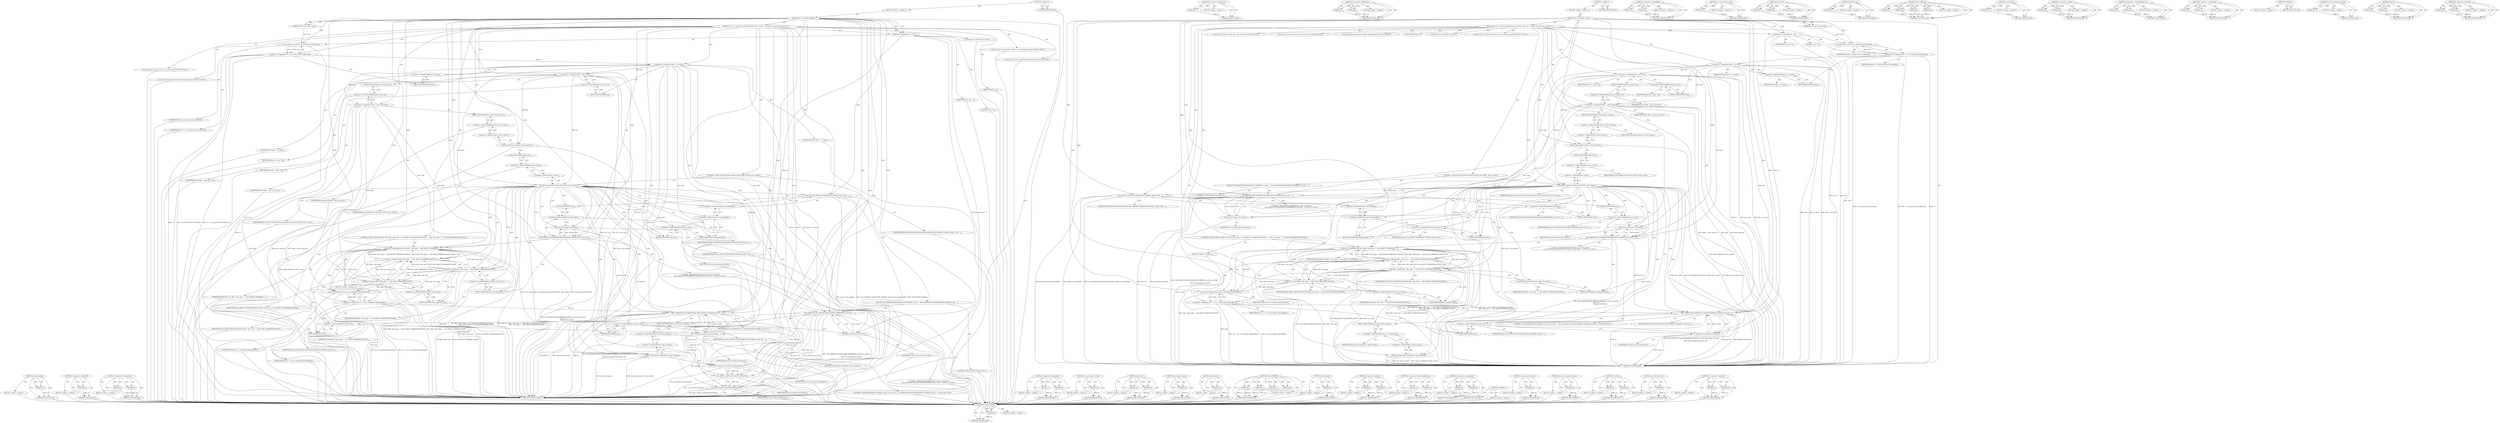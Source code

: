 digraph "&lt;operator&gt;.logicalOr" {
vulnerable_207 [label=<(METHOD,mutex_unlock)>];
vulnerable_208 [label=<(PARAM,p1)>];
vulnerable_209 [label=<(BLOCK,&lt;empty&gt;,&lt;empty&gt;)>];
vulnerable_210 [label=<(METHOD_RETURN,ANY)>];
vulnerable_158 [label=<(METHOD,&lt;operator&gt;.addressOf)>];
vulnerable_159 [label=<(PARAM,p1)>];
vulnerable_160 [label=<(BLOCK,&lt;empty&gt;,&lt;empty&gt;)>];
vulnerable_161 [label=<(METHOD_RETURN,ANY)>];
vulnerable_183 [label=<(METHOD,&lt;operator&gt;.fieldAccess)>];
vulnerable_184 [label=<(PARAM,p1)>];
vulnerable_185 [label=<(PARAM,p2)>];
vulnerable_186 [label=<(BLOCK,&lt;empty&gt;,&lt;empty&gt;)>];
vulnerable_187 [label=<(METHOD_RETURN,ANY)>];
vulnerable_6 [label=<(METHOD,&lt;global&gt;)<SUB>1</SUB>>];
vulnerable_7 [label=<(BLOCK,&lt;empty&gt;,&lt;empty&gt;)<SUB>1</SUB>>];
vulnerable_8 [label=<(METHOD,sas_revalidate_domain)<SUB>1</SUB>>];
vulnerable_9 [label=<(PARAM,struct work_struct *work)<SUB>1</SUB>>];
vulnerable_10 [label=<(BLOCK,{
	int res = 0;
	struct sas_discovery_event *ev...,{
	int res = 0;
	struct sas_discovery_event *ev...)<SUB>2</SUB>>];
vulnerable_11 [label="<(LOCAL,int res: int)<SUB>3</SUB>>"];
vulnerable_12 [label=<(&lt;operator&gt;.assignment,res = 0)<SUB>3</SUB>>];
vulnerable_13 [label=<(IDENTIFIER,res,res = 0)<SUB>3</SUB>>];
vulnerable_14 [label=<(LITERAL,0,res = 0)<SUB>3</SUB>>];
vulnerable_15 [label="<(LOCAL,struct sas_discovery_event* ev: sas_discovery_event*)<SUB>4</SUB>>"];
vulnerable_16 [label=<(&lt;operator&gt;.assignment,*ev = to_sas_discovery_event(work))<SUB>4</SUB>>];
vulnerable_17 [label=<(IDENTIFIER,ev,*ev = to_sas_discovery_event(work))<SUB>4</SUB>>];
vulnerable_18 [label=<(to_sas_discovery_event,to_sas_discovery_event(work))<SUB>4</SUB>>];
vulnerable_19 [label=<(IDENTIFIER,work,to_sas_discovery_event(work))<SUB>4</SUB>>];
vulnerable_20 [label="<(LOCAL,struct asd_sas_port* port: asd_sas_port*)<SUB>5</SUB>>"];
vulnerable_21 [label=<(&lt;operator&gt;.assignment,*port = ev-&gt;port)<SUB>5</SUB>>];
vulnerable_22 [label=<(IDENTIFIER,port,*port = ev-&gt;port)<SUB>5</SUB>>];
vulnerable_23 [label=<(&lt;operator&gt;.indirectFieldAccess,ev-&gt;port)<SUB>5</SUB>>];
vulnerable_24 [label=<(IDENTIFIER,ev,*port = ev-&gt;port)<SUB>5</SUB>>];
vulnerable_25 [label=<(FIELD_IDENTIFIER,port,port)<SUB>5</SUB>>];
vulnerable_26 [label="<(LOCAL,struct sas_ha_struct* ha: sas_ha_struct*)<SUB>6</SUB>>"];
vulnerable_27 [label=<(&lt;operator&gt;.assignment,*ha = port-&gt;ha)<SUB>6</SUB>>];
vulnerable_28 [label=<(IDENTIFIER,ha,*ha = port-&gt;ha)<SUB>6</SUB>>];
vulnerable_29 [label=<(&lt;operator&gt;.indirectFieldAccess,port-&gt;ha)<SUB>6</SUB>>];
vulnerable_30 [label=<(IDENTIFIER,port,*ha = port-&gt;ha)<SUB>6</SUB>>];
vulnerable_31 [label=<(FIELD_IDENTIFIER,ha,ha)<SUB>6</SUB>>];
vulnerable_32 [label="<(LOCAL,struct domain_device* ddev: domain_device*)<SUB>7</SUB>>"];
vulnerable_33 [label=<(&lt;operator&gt;.assignment,*ddev = port-&gt;port_dev)<SUB>7</SUB>>];
vulnerable_34 [label=<(IDENTIFIER,ddev,*ddev = port-&gt;port_dev)<SUB>7</SUB>>];
vulnerable_35 [label=<(&lt;operator&gt;.indirectFieldAccess,port-&gt;port_dev)<SUB>7</SUB>>];
vulnerable_36 [label=<(IDENTIFIER,port,*ddev = port-&gt;port_dev)<SUB>7</SUB>>];
vulnerable_37 [label=<(FIELD_IDENTIFIER,port_dev,port_dev)<SUB>7</SUB>>];
vulnerable_38 [label=<(mutex_lock,mutex_lock(&amp;ha-&gt;disco_mutex))<SUB>10</SUB>>];
vulnerable_39 [label=<(&lt;operator&gt;.addressOf,&amp;ha-&gt;disco_mutex)<SUB>10</SUB>>];
vulnerable_40 [label=<(&lt;operator&gt;.indirectFieldAccess,ha-&gt;disco_mutex)<SUB>10</SUB>>];
vulnerable_41 [label=<(IDENTIFIER,ha,mutex_lock(&amp;ha-&gt;disco_mutex))<SUB>10</SUB>>];
vulnerable_42 [label=<(FIELD_IDENTIFIER,disco_mutex,disco_mutex)<SUB>10</SUB>>];
vulnerable_43 [label=<(CONTROL_STRUCTURE,IF,if (test_bit(SAS_HA_ATA_EH_ACTIVE, &amp;ha-&gt;state)))<SUB>11</SUB>>];
vulnerable_44 [label=<(test_bit,test_bit(SAS_HA_ATA_EH_ACTIVE, &amp;ha-&gt;state))<SUB>11</SUB>>];
vulnerable_45 [label=<(IDENTIFIER,SAS_HA_ATA_EH_ACTIVE,test_bit(SAS_HA_ATA_EH_ACTIVE, &amp;ha-&gt;state))<SUB>11</SUB>>];
vulnerable_46 [label=<(&lt;operator&gt;.addressOf,&amp;ha-&gt;state)<SUB>11</SUB>>];
vulnerable_47 [label=<(&lt;operator&gt;.indirectFieldAccess,ha-&gt;state)<SUB>11</SUB>>];
vulnerable_48 [label=<(IDENTIFIER,ha,test_bit(SAS_HA_ATA_EH_ACTIVE, &amp;ha-&gt;state))<SUB>11</SUB>>];
vulnerable_49 [label=<(FIELD_IDENTIFIER,state,state)<SUB>11</SUB>>];
vulnerable_50 [label=<(BLOCK,{
		SAS_DPRINTK(&quot;REVALIDATION DEFERRED on port ...,{
		SAS_DPRINTK(&quot;REVALIDATION DEFERRED on port ...)<SUB>11</SUB>>];
vulnerable_51 [label=<(SAS_DPRINTK,SAS_DPRINTK(&quot;REVALIDATION DEFERRED on port %d, ...)<SUB>12</SUB>>];
vulnerable_52 [label="<(LITERAL,&quot;REVALIDATION DEFERRED on port %d, pid:%d\n&quot;,SAS_DPRINTK(&quot;REVALIDATION DEFERRED on port %d, ...)<SUB>12</SUB>>"];
vulnerable_53 [label=<(&lt;operator&gt;.indirectFieldAccess,port-&gt;id)<SUB>13</SUB>>];
vulnerable_54 [label=<(IDENTIFIER,port,SAS_DPRINTK(&quot;REVALIDATION DEFERRED on port %d, ...)<SUB>13</SUB>>];
vulnerable_55 [label=<(FIELD_IDENTIFIER,id,id)<SUB>13</SUB>>];
vulnerable_56 [label=<(task_pid_nr,task_pid_nr(current))<SUB>13</SUB>>];
vulnerable_57 [label=<(IDENTIFIER,current,task_pid_nr(current))<SUB>13</SUB>>];
vulnerable_58 [label=<(CONTROL_STRUCTURE,GOTO,goto out;)<SUB>14</SUB>>];
vulnerable_59 [label=<(clear_bit,clear_bit(DISCE_REVALIDATE_DOMAIN, &amp;port-&gt;disc....)<SUB>17</SUB>>];
vulnerable_60 [label=<(IDENTIFIER,DISCE_REVALIDATE_DOMAIN,clear_bit(DISCE_REVALIDATE_DOMAIN, &amp;port-&gt;disc....)<SUB>17</SUB>>];
vulnerable_61 [label=<(&lt;operator&gt;.addressOf,&amp;port-&gt;disc.pending)<SUB>17</SUB>>];
vulnerable_62 [label=<(&lt;operator&gt;.fieldAccess,port-&gt;disc.pending)<SUB>17</SUB>>];
vulnerable_63 [label=<(&lt;operator&gt;.indirectFieldAccess,port-&gt;disc)<SUB>17</SUB>>];
vulnerable_64 [label=<(IDENTIFIER,port,clear_bit(DISCE_REVALIDATE_DOMAIN, &amp;port-&gt;disc....)<SUB>17</SUB>>];
vulnerable_65 [label=<(FIELD_IDENTIFIER,disc,disc)<SUB>17</SUB>>];
vulnerable_66 [label=<(FIELD_IDENTIFIER,pending,pending)<SUB>17</SUB>>];
vulnerable_67 [label=<(SAS_DPRINTK,SAS_DPRINTK(&quot;REVALIDATING DOMAIN on port %d, pi...)<SUB>19</SUB>>];
vulnerable_68 [label="<(LITERAL,&quot;REVALIDATING DOMAIN on port %d, pid:%d\n&quot;,SAS_DPRINTK(&quot;REVALIDATING DOMAIN on port %d, pi...)<SUB>19</SUB>>"];
vulnerable_69 [label=<(&lt;operator&gt;.indirectFieldAccess,port-&gt;id)<SUB>19</SUB>>];
vulnerable_70 [label=<(IDENTIFIER,port,SAS_DPRINTK(&quot;REVALIDATING DOMAIN on port %d, pi...)<SUB>19</SUB>>];
vulnerable_71 [label=<(FIELD_IDENTIFIER,id,id)<SUB>19</SUB>>];
vulnerable_72 [label=<(task_pid_nr,task_pid_nr(current))<SUB>20</SUB>>];
vulnerable_73 [label=<(IDENTIFIER,current,task_pid_nr(current))<SUB>20</SUB>>];
vulnerable_74 [label=<(CONTROL_STRUCTURE,IF,if (ddev &amp;&amp; (ddev-&gt;dev_type == SAS_FANOUT_EXPANDER_DEVICE ||
		     ddev-&gt;dev_type == SAS_EDGE_EXPANDER_DEVICE)))<SUB>22</SUB>>];
vulnerable_75 [label=<(&lt;operator&gt;.logicalAnd,ddev &amp;&amp; (ddev-&gt;dev_type == SAS_FANOUT_EXPANDER_...)<SUB>22</SUB>>];
vulnerable_76 [label=<(IDENTIFIER,ddev,ddev &amp;&amp; (ddev-&gt;dev_type == SAS_FANOUT_EXPANDER_...)<SUB>22</SUB>>];
vulnerable_77 [label=<(&lt;operator&gt;.logicalOr,ddev-&gt;dev_type == SAS_FANOUT_EXPANDER_DEVICE ||...)<SUB>22</SUB>>];
vulnerable_78 [label=<(&lt;operator&gt;.equals,ddev-&gt;dev_type == SAS_FANOUT_EXPANDER_DEVICE)<SUB>22</SUB>>];
vulnerable_79 [label=<(&lt;operator&gt;.indirectFieldAccess,ddev-&gt;dev_type)<SUB>22</SUB>>];
vulnerable_80 [label=<(IDENTIFIER,ddev,ddev-&gt;dev_type == SAS_FANOUT_EXPANDER_DEVICE)<SUB>22</SUB>>];
vulnerable_81 [label=<(FIELD_IDENTIFIER,dev_type,dev_type)<SUB>22</SUB>>];
vulnerable_82 [label=<(IDENTIFIER,SAS_FANOUT_EXPANDER_DEVICE,ddev-&gt;dev_type == SAS_FANOUT_EXPANDER_DEVICE)<SUB>22</SUB>>];
vulnerable_83 [label=<(&lt;operator&gt;.equals,ddev-&gt;dev_type == SAS_EDGE_EXPANDER_DEVICE)<SUB>23</SUB>>];
vulnerable_84 [label=<(&lt;operator&gt;.indirectFieldAccess,ddev-&gt;dev_type)<SUB>23</SUB>>];
vulnerable_85 [label=<(IDENTIFIER,ddev,ddev-&gt;dev_type == SAS_EDGE_EXPANDER_DEVICE)<SUB>23</SUB>>];
vulnerable_86 [label=<(FIELD_IDENTIFIER,dev_type,dev_type)<SUB>23</SUB>>];
vulnerable_87 [label=<(IDENTIFIER,SAS_EDGE_EXPANDER_DEVICE,ddev-&gt;dev_type == SAS_EDGE_EXPANDER_DEVICE)<SUB>23</SUB>>];
vulnerable_88 [label=<(BLOCK,&lt;empty&gt;,&lt;empty&gt;)<SUB>24</SUB>>];
vulnerable_89 [label=<(&lt;operator&gt;.assignment,res = sas_ex_revalidate_domain(ddev))<SUB>24</SUB>>];
vulnerable_90 [label=<(IDENTIFIER,res,res = sas_ex_revalidate_domain(ddev))<SUB>24</SUB>>];
vulnerable_91 [label=<(sas_ex_revalidate_domain,sas_ex_revalidate_domain(ddev))<SUB>24</SUB>>];
vulnerable_92 [label=<(IDENTIFIER,ddev,sas_ex_revalidate_domain(ddev))<SUB>24</SUB>>];
vulnerable_93 [label=<(SAS_DPRINTK,SAS_DPRINTK(&quot;done REVALIDATING DOMAIN on port %...)<SUB>26</SUB>>];
vulnerable_94 [label="<(LITERAL,&quot;done REVALIDATING DOMAIN on port %d, pid:%d, r...,SAS_DPRINTK(&quot;done REVALIDATING DOMAIN on port %...)<SUB>26</SUB>>"];
vulnerable_95 [label=<(&lt;operator&gt;.indirectFieldAccess,port-&gt;id)<SUB>27</SUB>>];
vulnerable_96 [label=<(IDENTIFIER,port,SAS_DPRINTK(&quot;done REVALIDATING DOMAIN on port %...)<SUB>27</SUB>>];
vulnerable_97 [label=<(FIELD_IDENTIFIER,id,id)<SUB>27</SUB>>];
vulnerable_98 [label=<(task_pid_nr,task_pid_nr(current))<SUB>27</SUB>>];
vulnerable_99 [label=<(IDENTIFIER,current,task_pid_nr(current))<SUB>27</SUB>>];
vulnerable_100 [label=<(IDENTIFIER,res,SAS_DPRINTK(&quot;done REVALIDATING DOMAIN on port %...)<SUB>27</SUB>>];
vulnerable_101 [label=<(JUMP_TARGET,out)<SUB>28</SUB>>];
vulnerable_102 [label=<(mutex_unlock,mutex_unlock(&amp;ha-&gt;disco_mutex))<SUB>29</SUB>>];
vulnerable_103 [label=<(&lt;operator&gt;.addressOf,&amp;ha-&gt;disco_mutex)<SUB>29</SUB>>];
vulnerable_104 [label=<(&lt;operator&gt;.indirectFieldAccess,ha-&gt;disco_mutex)<SUB>29</SUB>>];
vulnerable_105 [label=<(IDENTIFIER,ha,mutex_unlock(&amp;ha-&gt;disco_mutex))<SUB>29</SUB>>];
vulnerable_106 [label=<(FIELD_IDENTIFIER,disco_mutex,disco_mutex)<SUB>29</SUB>>];
vulnerable_107 [label=<(METHOD_RETURN,void)<SUB>1</SUB>>];
vulnerable_109 [label=<(METHOD_RETURN,ANY)<SUB>1</SUB>>];
vulnerable_188 [label=<(METHOD,&lt;operator&gt;.logicalAnd)>];
vulnerable_189 [label=<(PARAM,p1)>];
vulnerable_190 [label=<(PARAM,p2)>];
vulnerable_191 [label=<(BLOCK,&lt;empty&gt;,&lt;empty&gt;)>];
vulnerable_192 [label=<(METHOD_RETURN,ANY)>];
vulnerable_145 [label=<(METHOD,to_sas_discovery_event)>];
vulnerable_146 [label=<(PARAM,p1)>];
vulnerable_147 [label=<(BLOCK,&lt;empty&gt;,&lt;empty&gt;)>];
vulnerable_148 [label=<(METHOD_RETURN,ANY)>];
vulnerable_178 [label=<(METHOD,clear_bit)>];
vulnerable_179 [label=<(PARAM,p1)>];
vulnerable_180 [label=<(PARAM,p2)>];
vulnerable_181 [label=<(BLOCK,&lt;empty&gt;,&lt;empty&gt;)>];
vulnerable_182 [label=<(METHOD_RETURN,ANY)>];
vulnerable_174 [label=<(METHOD,task_pid_nr)>];
vulnerable_175 [label=<(PARAM,p1)>];
vulnerable_176 [label=<(BLOCK,&lt;empty&gt;,&lt;empty&gt;)>];
vulnerable_177 [label=<(METHOD_RETURN,ANY)>];
vulnerable_167 [label=<(METHOD,SAS_DPRINTK)>];
vulnerable_168 [label=<(PARAM,p1)>];
vulnerable_169 [label=<(PARAM,p2)>];
vulnerable_170 [label=<(PARAM,p3)>];
vulnerable_171 [label=<(PARAM,p4)>];
vulnerable_172 [label=<(BLOCK,&lt;empty&gt;,&lt;empty&gt;)>];
vulnerable_173 [label=<(METHOD_RETURN,ANY)>];
vulnerable_154 [label=<(METHOD,mutex_lock)>];
vulnerable_155 [label=<(PARAM,p1)>];
vulnerable_156 [label=<(BLOCK,&lt;empty&gt;,&lt;empty&gt;)>];
vulnerable_157 [label=<(METHOD_RETURN,ANY)>];
vulnerable_198 [label=<(METHOD,&lt;operator&gt;.equals)>];
vulnerable_199 [label=<(PARAM,p1)>];
vulnerable_200 [label=<(PARAM,p2)>];
vulnerable_201 [label=<(BLOCK,&lt;empty&gt;,&lt;empty&gt;)>];
vulnerable_202 [label=<(METHOD_RETURN,ANY)>];
vulnerable_149 [label=<(METHOD,&lt;operator&gt;.indirectFieldAccess)>];
vulnerable_150 [label=<(PARAM,p1)>];
vulnerable_151 [label=<(PARAM,p2)>];
vulnerable_152 [label=<(BLOCK,&lt;empty&gt;,&lt;empty&gt;)>];
vulnerable_153 [label=<(METHOD_RETURN,ANY)>];
vulnerable_140 [label=<(METHOD,&lt;operator&gt;.assignment)>];
vulnerable_141 [label=<(PARAM,p1)>];
vulnerable_142 [label=<(PARAM,p2)>];
vulnerable_143 [label=<(BLOCK,&lt;empty&gt;,&lt;empty&gt;)>];
vulnerable_144 [label=<(METHOD_RETURN,ANY)>];
vulnerable_134 [label=<(METHOD,&lt;global&gt;)<SUB>1</SUB>>];
vulnerable_135 [label=<(BLOCK,&lt;empty&gt;,&lt;empty&gt;)>];
vulnerable_136 [label=<(METHOD_RETURN,ANY)>];
vulnerable_203 [label=<(METHOD,sas_ex_revalidate_domain)>];
vulnerable_204 [label=<(PARAM,p1)>];
vulnerable_205 [label=<(BLOCK,&lt;empty&gt;,&lt;empty&gt;)>];
vulnerable_206 [label=<(METHOD_RETURN,ANY)>];
vulnerable_162 [label=<(METHOD,test_bit)>];
vulnerable_163 [label=<(PARAM,p1)>];
vulnerable_164 [label=<(PARAM,p2)>];
vulnerable_165 [label=<(BLOCK,&lt;empty&gt;,&lt;empty&gt;)>];
vulnerable_166 [label=<(METHOD_RETURN,ANY)>];
vulnerable_193 [label=<(METHOD,&lt;operator&gt;.logicalOr)>];
vulnerable_194 [label=<(PARAM,p1)>];
vulnerable_195 [label=<(PARAM,p2)>];
vulnerable_196 [label=<(BLOCK,&lt;empty&gt;,&lt;empty&gt;)>];
vulnerable_197 [label=<(METHOD_RETURN,ANY)>];
fixed_213 [label=<(METHOD,mutex_unlock)>];
fixed_214 [label=<(PARAM,p1)>];
fixed_215 [label=<(BLOCK,&lt;empty&gt;,&lt;empty&gt;)>];
fixed_216 [label=<(METHOD_RETURN,ANY)>];
fixed_164 [label=<(METHOD,&lt;operator&gt;.addressOf)>];
fixed_165 [label=<(PARAM,p1)>];
fixed_166 [label=<(BLOCK,&lt;empty&gt;,&lt;empty&gt;)>];
fixed_167 [label=<(METHOD_RETURN,ANY)>];
fixed_189 [label=<(METHOD,&lt;operator&gt;.fieldAccess)>];
fixed_190 [label=<(PARAM,p1)>];
fixed_191 [label=<(PARAM,p2)>];
fixed_192 [label=<(BLOCK,&lt;empty&gt;,&lt;empty&gt;)>];
fixed_193 [label=<(METHOD_RETURN,ANY)>];
fixed_6 [label=<(METHOD,&lt;global&gt;)<SUB>1</SUB>>];
fixed_7 [label=<(BLOCK,&lt;empty&gt;,&lt;empty&gt;)<SUB>1</SUB>>];
fixed_8 [label=<(METHOD,sas_revalidate_domain)<SUB>1</SUB>>];
fixed_9 [label=<(PARAM,struct work_struct *work)<SUB>1</SUB>>];
fixed_10 [label=<(BLOCK,{
	int res = 0;
	struct sas_discovery_event *ev...,{
	int res = 0;
	struct sas_discovery_event *ev...)<SUB>2</SUB>>];
fixed_11 [label="<(LOCAL,int res: int)<SUB>3</SUB>>"];
fixed_12 [label=<(&lt;operator&gt;.assignment,res = 0)<SUB>3</SUB>>];
fixed_13 [label=<(IDENTIFIER,res,res = 0)<SUB>3</SUB>>];
fixed_14 [label=<(LITERAL,0,res = 0)<SUB>3</SUB>>];
fixed_15 [label="<(LOCAL,struct sas_discovery_event* ev: sas_discovery_event*)<SUB>4</SUB>>"];
fixed_16 [label=<(&lt;operator&gt;.assignment,*ev = to_sas_discovery_event(work))<SUB>4</SUB>>];
fixed_17 [label=<(IDENTIFIER,ev,*ev = to_sas_discovery_event(work))<SUB>4</SUB>>];
fixed_18 [label=<(to_sas_discovery_event,to_sas_discovery_event(work))<SUB>4</SUB>>];
fixed_19 [label=<(IDENTIFIER,work,to_sas_discovery_event(work))<SUB>4</SUB>>];
fixed_20 [label="<(LOCAL,struct asd_sas_port* port: asd_sas_port*)<SUB>5</SUB>>"];
fixed_21 [label=<(&lt;operator&gt;.assignment,*port = ev-&gt;port)<SUB>5</SUB>>];
fixed_22 [label=<(IDENTIFIER,port,*port = ev-&gt;port)<SUB>5</SUB>>];
fixed_23 [label=<(&lt;operator&gt;.indirectFieldAccess,ev-&gt;port)<SUB>5</SUB>>];
fixed_24 [label=<(IDENTIFIER,ev,*port = ev-&gt;port)<SUB>5</SUB>>];
fixed_25 [label=<(FIELD_IDENTIFIER,port,port)<SUB>5</SUB>>];
fixed_26 [label="<(LOCAL,struct sas_ha_struct* ha: sas_ha_struct*)<SUB>6</SUB>>"];
fixed_27 [label=<(&lt;operator&gt;.assignment,*ha = port-&gt;ha)<SUB>6</SUB>>];
fixed_28 [label=<(IDENTIFIER,ha,*ha = port-&gt;ha)<SUB>6</SUB>>];
fixed_29 [label=<(&lt;operator&gt;.indirectFieldAccess,port-&gt;ha)<SUB>6</SUB>>];
fixed_30 [label=<(IDENTIFIER,port,*ha = port-&gt;ha)<SUB>6</SUB>>];
fixed_31 [label=<(FIELD_IDENTIFIER,ha,ha)<SUB>6</SUB>>];
fixed_32 [label="<(LOCAL,struct domain_device* ddev: domain_device*)<SUB>7</SUB>>"];
fixed_33 [label=<(&lt;operator&gt;.assignment,*ddev = port-&gt;port_dev)<SUB>7</SUB>>];
fixed_34 [label=<(IDENTIFIER,ddev,*ddev = port-&gt;port_dev)<SUB>7</SUB>>];
fixed_35 [label=<(&lt;operator&gt;.indirectFieldAccess,port-&gt;port_dev)<SUB>7</SUB>>];
fixed_36 [label=<(IDENTIFIER,port,*ddev = port-&gt;port_dev)<SUB>7</SUB>>];
fixed_37 [label=<(FIELD_IDENTIFIER,port_dev,port_dev)<SUB>7</SUB>>];
fixed_38 [label=<(mutex_lock,mutex_lock(&amp;ha-&gt;disco_mutex))<SUB>10</SUB>>];
fixed_39 [label=<(&lt;operator&gt;.addressOf,&amp;ha-&gt;disco_mutex)<SUB>10</SUB>>];
fixed_40 [label=<(&lt;operator&gt;.indirectFieldAccess,ha-&gt;disco_mutex)<SUB>10</SUB>>];
fixed_41 [label=<(IDENTIFIER,ha,mutex_lock(&amp;ha-&gt;disco_mutex))<SUB>10</SUB>>];
fixed_42 [label=<(FIELD_IDENTIFIER,disco_mutex,disco_mutex)<SUB>10</SUB>>];
fixed_43 [label=<(CONTROL_STRUCTURE,IF,if (test_bit(SAS_HA_ATA_EH_ACTIVE, &amp;ha-&gt;state)))<SUB>11</SUB>>];
fixed_44 [label=<(test_bit,test_bit(SAS_HA_ATA_EH_ACTIVE, &amp;ha-&gt;state))<SUB>11</SUB>>];
fixed_45 [label=<(IDENTIFIER,SAS_HA_ATA_EH_ACTIVE,test_bit(SAS_HA_ATA_EH_ACTIVE, &amp;ha-&gt;state))<SUB>11</SUB>>];
fixed_46 [label=<(&lt;operator&gt;.addressOf,&amp;ha-&gt;state)<SUB>11</SUB>>];
fixed_47 [label=<(&lt;operator&gt;.indirectFieldAccess,ha-&gt;state)<SUB>11</SUB>>];
fixed_48 [label=<(IDENTIFIER,ha,test_bit(SAS_HA_ATA_EH_ACTIVE, &amp;ha-&gt;state))<SUB>11</SUB>>];
fixed_49 [label=<(FIELD_IDENTIFIER,state,state)<SUB>11</SUB>>];
fixed_50 [label=<(BLOCK,{
		SAS_DPRINTK(&quot;REVALIDATION DEFERRED on port ...,{
		SAS_DPRINTK(&quot;REVALIDATION DEFERRED on port ...)<SUB>11</SUB>>];
fixed_51 [label=<(SAS_DPRINTK,SAS_DPRINTK(&quot;REVALIDATION DEFERRED on port %d, ...)<SUB>12</SUB>>];
fixed_52 [label="<(LITERAL,&quot;REVALIDATION DEFERRED on port %d, pid:%d\n&quot;,SAS_DPRINTK(&quot;REVALIDATION DEFERRED on port %d, ...)<SUB>12</SUB>>"];
fixed_53 [label=<(&lt;operator&gt;.indirectFieldAccess,port-&gt;id)<SUB>13</SUB>>];
fixed_54 [label=<(IDENTIFIER,port,SAS_DPRINTK(&quot;REVALIDATION DEFERRED on port %d, ...)<SUB>13</SUB>>];
fixed_55 [label=<(FIELD_IDENTIFIER,id,id)<SUB>13</SUB>>];
fixed_56 [label=<(task_pid_nr,task_pid_nr(current))<SUB>13</SUB>>];
fixed_57 [label=<(IDENTIFIER,current,task_pid_nr(current))<SUB>13</SUB>>];
fixed_58 [label=<(CONTROL_STRUCTURE,GOTO,goto out;)<SUB>14</SUB>>];
fixed_59 [label=<(clear_bit,clear_bit(DISCE_REVALIDATE_DOMAIN, &amp;port-&gt;disc....)<SUB>17</SUB>>];
fixed_60 [label=<(IDENTIFIER,DISCE_REVALIDATE_DOMAIN,clear_bit(DISCE_REVALIDATE_DOMAIN, &amp;port-&gt;disc....)<SUB>17</SUB>>];
fixed_61 [label=<(&lt;operator&gt;.addressOf,&amp;port-&gt;disc.pending)<SUB>17</SUB>>];
fixed_62 [label=<(&lt;operator&gt;.fieldAccess,port-&gt;disc.pending)<SUB>17</SUB>>];
fixed_63 [label=<(&lt;operator&gt;.indirectFieldAccess,port-&gt;disc)<SUB>17</SUB>>];
fixed_64 [label=<(IDENTIFIER,port,clear_bit(DISCE_REVALIDATE_DOMAIN, &amp;port-&gt;disc....)<SUB>17</SUB>>];
fixed_65 [label=<(FIELD_IDENTIFIER,disc,disc)<SUB>17</SUB>>];
fixed_66 [label=<(FIELD_IDENTIFIER,pending,pending)<SUB>17</SUB>>];
fixed_67 [label=<(SAS_DPRINTK,SAS_DPRINTK(&quot;REVALIDATING DOMAIN on port %d, pi...)<SUB>19</SUB>>];
fixed_68 [label="<(LITERAL,&quot;REVALIDATING DOMAIN on port %d, pid:%d\n&quot;,SAS_DPRINTK(&quot;REVALIDATING DOMAIN on port %d, pi...)<SUB>19</SUB>>"];
fixed_69 [label=<(&lt;operator&gt;.indirectFieldAccess,port-&gt;id)<SUB>19</SUB>>];
fixed_70 [label=<(IDENTIFIER,port,SAS_DPRINTK(&quot;REVALIDATING DOMAIN on port %d, pi...)<SUB>19</SUB>>];
fixed_71 [label=<(FIELD_IDENTIFIER,id,id)<SUB>19</SUB>>];
fixed_72 [label=<(task_pid_nr,task_pid_nr(current))<SUB>20</SUB>>];
fixed_73 [label=<(IDENTIFIER,current,task_pid_nr(current))<SUB>20</SUB>>];
fixed_74 [label=<(CONTROL_STRUCTURE,IF,if (ddev &amp;&amp; (ddev-&gt;dev_type == SAS_FANOUT_EXPANDER_DEVICE ||
		     ddev-&gt;dev_type == SAS_EDGE_EXPANDER_DEVICE)))<SUB>22</SUB>>];
fixed_75 [label=<(&lt;operator&gt;.logicalAnd,ddev &amp;&amp; (ddev-&gt;dev_type == SAS_FANOUT_EXPANDER_...)<SUB>22</SUB>>];
fixed_76 [label=<(IDENTIFIER,ddev,ddev &amp;&amp; (ddev-&gt;dev_type == SAS_FANOUT_EXPANDER_...)<SUB>22</SUB>>];
fixed_77 [label=<(&lt;operator&gt;.logicalOr,ddev-&gt;dev_type == SAS_FANOUT_EXPANDER_DEVICE ||...)<SUB>22</SUB>>];
fixed_78 [label=<(&lt;operator&gt;.equals,ddev-&gt;dev_type == SAS_FANOUT_EXPANDER_DEVICE)<SUB>22</SUB>>];
fixed_79 [label=<(&lt;operator&gt;.indirectFieldAccess,ddev-&gt;dev_type)<SUB>22</SUB>>];
fixed_80 [label=<(IDENTIFIER,ddev,ddev-&gt;dev_type == SAS_FANOUT_EXPANDER_DEVICE)<SUB>22</SUB>>];
fixed_81 [label=<(FIELD_IDENTIFIER,dev_type,dev_type)<SUB>22</SUB>>];
fixed_82 [label=<(IDENTIFIER,SAS_FANOUT_EXPANDER_DEVICE,ddev-&gt;dev_type == SAS_FANOUT_EXPANDER_DEVICE)<SUB>22</SUB>>];
fixed_83 [label=<(&lt;operator&gt;.equals,ddev-&gt;dev_type == SAS_EDGE_EXPANDER_DEVICE)<SUB>23</SUB>>];
fixed_84 [label=<(&lt;operator&gt;.indirectFieldAccess,ddev-&gt;dev_type)<SUB>23</SUB>>];
fixed_85 [label=<(IDENTIFIER,ddev,ddev-&gt;dev_type == SAS_EDGE_EXPANDER_DEVICE)<SUB>23</SUB>>];
fixed_86 [label=<(FIELD_IDENTIFIER,dev_type,dev_type)<SUB>23</SUB>>];
fixed_87 [label=<(IDENTIFIER,SAS_EDGE_EXPANDER_DEVICE,ddev-&gt;dev_type == SAS_EDGE_EXPANDER_DEVICE)<SUB>23</SUB>>];
fixed_88 [label=<(BLOCK,&lt;empty&gt;,&lt;empty&gt;)<SUB>24</SUB>>];
fixed_89 [label=<(&lt;operator&gt;.assignment,res = sas_ex_revalidate_domain(ddev))<SUB>24</SUB>>];
fixed_90 [label=<(IDENTIFIER,res,res = sas_ex_revalidate_domain(ddev))<SUB>24</SUB>>];
fixed_91 [label=<(sas_ex_revalidate_domain,sas_ex_revalidate_domain(ddev))<SUB>24</SUB>>];
fixed_92 [label=<(IDENTIFIER,ddev,sas_ex_revalidate_domain(ddev))<SUB>24</SUB>>];
fixed_93 [label=<(SAS_DPRINTK,SAS_DPRINTK(&quot;done REVALIDATING DOMAIN on port %...)<SUB>26</SUB>>];
fixed_94 [label="<(LITERAL,&quot;done REVALIDATING DOMAIN on port %d, pid:%d, r...,SAS_DPRINTK(&quot;done REVALIDATING DOMAIN on port %...)<SUB>26</SUB>>"];
fixed_95 [label=<(&lt;operator&gt;.indirectFieldAccess,port-&gt;id)<SUB>27</SUB>>];
fixed_96 [label=<(IDENTIFIER,port,SAS_DPRINTK(&quot;done REVALIDATING DOMAIN on port %...)<SUB>27</SUB>>];
fixed_97 [label=<(FIELD_IDENTIFIER,id,id)<SUB>27</SUB>>];
fixed_98 [label=<(task_pid_nr,task_pid_nr(current))<SUB>27</SUB>>];
fixed_99 [label=<(IDENTIFIER,current,task_pid_nr(current))<SUB>27</SUB>>];
fixed_100 [label=<(IDENTIFIER,res,SAS_DPRINTK(&quot;done REVALIDATING DOMAIN on port %...)<SUB>27</SUB>>];
fixed_101 [label=<(JUMP_TARGET,out)<SUB>28</SUB>>];
fixed_102 [label=<(mutex_unlock,mutex_unlock(&amp;ha-&gt;disco_mutex))<SUB>29</SUB>>];
fixed_103 [label=<(&lt;operator&gt;.addressOf,&amp;ha-&gt;disco_mutex)<SUB>29</SUB>>];
fixed_104 [label=<(&lt;operator&gt;.indirectFieldAccess,ha-&gt;disco_mutex)<SUB>29</SUB>>];
fixed_105 [label=<(IDENTIFIER,ha,mutex_unlock(&amp;ha-&gt;disco_mutex))<SUB>29</SUB>>];
fixed_106 [label=<(FIELD_IDENTIFIER,disco_mutex,disco_mutex)<SUB>29</SUB>>];
fixed_107 [label=<(sas_destruct_devices,sas_destruct_devices(port))<SUB>31</SUB>>];
fixed_108 [label=<(IDENTIFIER,port,sas_destruct_devices(port))<SUB>31</SUB>>];
fixed_109 [label=<(sas_destruct_ports,sas_destruct_ports(port))<SUB>32</SUB>>];
fixed_110 [label=<(IDENTIFIER,port,sas_destruct_ports(port))<SUB>32</SUB>>];
fixed_111 [label=<(sas_probe_devices,sas_probe_devices(port))<SUB>33</SUB>>];
fixed_112 [label=<(IDENTIFIER,port,sas_probe_devices(port))<SUB>33</SUB>>];
fixed_113 [label=<(METHOD_RETURN,void)<SUB>1</SUB>>];
fixed_115 [label=<(METHOD_RETURN,ANY)<SUB>1</SUB>>];
fixed_194 [label=<(METHOD,&lt;operator&gt;.logicalAnd)>];
fixed_195 [label=<(PARAM,p1)>];
fixed_196 [label=<(PARAM,p2)>];
fixed_197 [label=<(BLOCK,&lt;empty&gt;,&lt;empty&gt;)>];
fixed_198 [label=<(METHOD_RETURN,ANY)>];
fixed_151 [label=<(METHOD,to_sas_discovery_event)>];
fixed_152 [label=<(PARAM,p1)>];
fixed_153 [label=<(BLOCK,&lt;empty&gt;,&lt;empty&gt;)>];
fixed_154 [label=<(METHOD_RETURN,ANY)>];
fixed_184 [label=<(METHOD,clear_bit)>];
fixed_185 [label=<(PARAM,p1)>];
fixed_186 [label=<(PARAM,p2)>];
fixed_187 [label=<(BLOCK,&lt;empty&gt;,&lt;empty&gt;)>];
fixed_188 [label=<(METHOD_RETURN,ANY)>];
fixed_225 [label=<(METHOD,sas_probe_devices)>];
fixed_226 [label=<(PARAM,p1)>];
fixed_227 [label=<(BLOCK,&lt;empty&gt;,&lt;empty&gt;)>];
fixed_228 [label=<(METHOD_RETURN,ANY)>];
fixed_180 [label=<(METHOD,task_pid_nr)>];
fixed_181 [label=<(PARAM,p1)>];
fixed_182 [label=<(BLOCK,&lt;empty&gt;,&lt;empty&gt;)>];
fixed_183 [label=<(METHOD_RETURN,ANY)>];
fixed_173 [label=<(METHOD,SAS_DPRINTK)>];
fixed_174 [label=<(PARAM,p1)>];
fixed_175 [label=<(PARAM,p2)>];
fixed_176 [label=<(PARAM,p3)>];
fixed_177 [label=<(PARAM,p4)>];
fixed_178 [label=<(BLOCK,&lt;empty&gt;,&lt;empty&gt;)>];
fixed_179 [label=<(METHOD_RETURN,ANY)>];
fixed_160 [label=<(METHOD,mutex_lock)>];
fixed_161 [label=<(PARAM,p1)>];
fixed_162 [label=<(BLOCK,&lt;empty&gt;,&lt;empty&gt;)>];
fixed_163 [label=<(METHOD_RETURN,ANY)>];
fixed_204 [label=<(METHOD,&lt;operator&gt;.equals)>];
fixed_205 [label=<(PARAM,p1)>];
fixed_206 [label=<(PARAM,p2)>];
fixed_207 [label=<(BLOCK,&lt;empty&gt;,&lt;empty&gt;)>];
fixed_208 [label=<(METHOD_RETURN,ANY)>];
fixed_155 [label=<(METHOD,&lt;operator&gt;.indirectFieldAccess)>];
fixed_156 [label=<(PARAM,p1)>];
fixed_157 [label=<(PARAM,p2)>];
fixed_158 [label=<(BLOCK,&lt;empty&gt;,&lt;empty&gt;)>];
fixed_159 [label=<(METHOD_RETURN,ANY)>];
fixed_146 [label=<(METHOD,&lt;operator&gt;.assignment)>];
fixed_147 [label=<(PARAM,p1)>];
fixed_148 [label=<(PARAM,p2)>];
fixed_149 [label=<(BLOCK,&lt;empty&gt;,&lt;empty&gt;)>];
fixed_150 [label=<(METHOD_RETURN,ANY)>];
fixed_140 [label=<(METHOD,&lt;global&gt;)<SUB>1</SUB>>];
fixed_141 [label=<(BLOCK,&lt;empty&gt;,&lt;empty&gt;)>];
fixed_142 [label=<(METHOD_RETURN,ANY)>];
fixed_217 [label=<(METHOD,sas_destruct_devices)>];
fixed_218 [label=<(PARAM,p1)>];
fixed_219 [label=<(BLOCK,&lt;empty&gt;,&lt;empty&gt;)>];
fixed_220 [label=<(METHOD_RETURN,ANY)>];
fixed_209 [label=<(METHOD,sas_ex_revalidate_domain)>];
fixed_210 [label=<(PARAM,p1)>];
fixed_211 [label=<(BLOCK,&lt;empty&gt;,&lt;empty&gt;)>];
fixed_212 [label=<(METHOD_RETURN,ANY)>];
fixed_168 [label=<(METHOD,test_bit)>];
fixed_169 [label=<(PARAM,p1)>];
fixed_170 [label=<(PARAM,p2)>];
fixed_171 [label=<(BLOCK,&lt;empty&gt;,&lt;empty&gt;)>];
fixed_172 [label=<(METHOD_RETURN,ANY)>];
fixed_221 [label=<(METHOD,sas_destruct_ports)>];
fixed_222 [label=<(PARAM,p1)>];
fixed_223 [label=<(BLOCK,&lt;empty&gt;,&lt;empty&gt;)>];
fixed_224 [label=<(METHOD_RETURN,ANY)>];
fixed_199 [label=<(METHOD,&lt;operator&gt;.logicalOr)>];
fixed_200 [label=<(PARAM,p1)>];
fixed_201 [label=<(PARAM,p2)>];
fixed_202 [label=<(BLOCK,&lt;empty&gt;,&lt;empty&gt;)>];
fixed_203 [label=<(METHOD_RETURN,ANY)>];
vulnerable_207 -> vulnerable_208  [key=0, label="AST: "];
vulnerable_207 -> vulnerable_208  [key=1, label="DDG: "];
vulnerable_207 -> vulnerable_209  [key=0, label="AST: "];
vulnerable_207 -> vulnerable_210  [key=0, label="AST: "];
vulnerable_207 -> vulnerable_210  [key=1, label="CFG: "];
vulnerable_208 -> vulnerable_210  [key=0, label="DDG: p1"];
vulnerable_158 -> vulnerable_159  [key=0, label="AST: "];
vulnerable_158 -> vulnerable_159  [key=1, label="DDG: "];
vulnerable_158 -> vulnerable_160  [key=0, label="AST: "];
vulnerable_158 -> vulnerable_161  [key=0, label="AST: "];
vulnerable_158 -> vulnerable_161  [key=1, label="CFG: "];
vulnerable_159 -> vulnerable_161  [key=0, label="DDG: p1"];
vulnerable_183 -> vulnerable_184  [key=0, label="AST: "];
vulnerable_183 -> vulnerable_184  [key=1, label="DDG: "];
vulnerable_183 -> vulnerable_186  [key=0, label="AST: "];
vulnerable_183 -> vulnerable_185  [key=0, label="AST: "];
vulnerable_183 -> vulnerable_185  [key=1, label="DDG: "];
vulnerable_183 -> vulnerable_187  [key=0, label="AST: "];
vulnerable_183 -> vulnerable_187  [key=1, label="CFG: "];
vulnerable_184 -> vulnerable_187  [key=0, label="DDG: p1"];
vulnerable_185 -> vulnerable_187  [key=0, label="DDG: p2"];
vulnerable_6 -> vulnerable_7  [key=0, label="AST: "];
vulnerable_6 -> vulnerable_109  [key=0, label="AST: "];
vulnerable_6 -> vulnerable_109  [key=1, label="CFG: "];
vulnerable_7 -> vulnerable_8  [key=0, label="AST: "];
vulnerable_8 -> vulnerable_9  [key=0, label="AST: "];
vulnerable_8 -> vulnerable_9  [key=1, label="DDG: "];
vulnerable_8 -> vulnerable_10  [key=0, label="AST: "];
vulnerable_8 -> vulnerable_107  [key=0, label="AST: "];
vulnerable_8 -> vulnerable_12  [key=0, label="CFG: "];
vulnerable_8 -> vulnerable_12  [key=1, label="DDG: "];
vulnerable_8 -> vulnerable_59  [key=0, label="DDG: "];
vulnerable_8 -> vulnerable_67  [key=0, label="DDG: "];
vulnerable_8 -> vulnerable_93  [key=0, label="DDG: "];
vulnerable_8 -> vulnerable_18  [key=0, label="DDG: "];
vulnerable_8 -> vulnerable_44  [key=0, label="DDG: "];
vulnerable_8 -> vulnerable_72  [key=0, label="DDG: "];
vulnerable_8 -> vulnerable_75  [key=0, label="DDG: "];
vulnerable_8 -> vulnerable_98  [key=0, label="DDG: "];
vulnerable_8 -> vulnerable_51  [key=0, label="DDG: "];
vulnerable_8 -> vulnerable_56  [key=0, label="DDG: "];
vulnerable_8 -> vulnerable_78  [key=0, label="DDG: "];
vulnerable_8 -> vulnerable_83  [key=0, label="DDG: "];
vulnerable_8 -> vulnerable_91  [key=0, label="DDG: "];
vulnerable_9 -> vulnerable_18  [key=0, label="DDG: work"];
vulnerable_10 -> vulnerable_11  [key=0, label="AST: "];
vulnerable_10 -> vulnerable_12  [key=0, label="AST: "];
vulnerable_10 -> vulnerable_15  [key=0, label="AST: "];
vulnerable_10 -> vulnerable_16  [key=0, label="AST: "];
vulnerable_10 -> vulnerable_20  [key=0, label="AST: "];
vulnerable_10 -> vulnerable_21  [key=0, label="AST: "];
vulnerable_10 -> vulnerable_26  [key=0, label="AST: "];
vulnerable_10 -> vulnerable_27  [key=0, label="AST: "];
vulnerable_10 -> vulnerable_32  [key=0, label="AST: "];
vulnerable_10 -> vulnerable_33  [key=0, label="AST: "];
vulnerable_10 -> vulnerable_38  [key=0, label="AST: "];
vulnerable_10 -> vulnerable_43  [key=0, label="AST: "];
vulnerable_10 -> vulnerable_59  [key=0, label="AST: "];
vulnerable_10 -> vulnerable_67  [key=0, label="AST: "];
vulnerable_10 -> vulnerable_74  [key=0, label="AST: "];
vulnerable_10 -> vulnerable_93  [key=0, label="AST: "];
vulnerable_10 -> vulnerable_101  [key=0, label="AST: "];
vulnerable_10 -> vulnerable_102  [key=0, label="AST: "];
vulnerable_12 -> vulnerable_13  [key=0, label="AST: "];
vulnerable_12 -> vulnerable_14  [key=0, label="AST: "];
vulnerable_12 -> vulnerable_18  [key=0, label="CFG: "];
vulnerable_12 -> vulnerable_107  [key=0, label="DDG: res"];
vulnerable_12 -> vulnerable_107  [key=1, label="DDG: res = 0"];
vulnerable_12 -> vulnerable_93  [key=0, label="DDG: res"];
vulnerable_16 -> vulnerable_17  [key=0, label="AST: "];
vulnerable_16 -> vulnerable_18  [key=0, label="AST: "];
vulnerable_16 -> vulnerable_25  [key=0, label="CFG: "];
vulnerable_16 -> vulnerable_107  [key=0, label="DDG: ev"];
vulnerable_16 -> vulnerable_107  [key=1, label="DDG: to_sas_discovery_event(work)"];
vulnerable_16 -> vulnerable_107  [key=2, label="DDG: *ev = to_sas_discovery_event(work)"];
vulnerable_16 -> vulnerable_21  [key=0, label="DDG: ev"];
vulnerable_18 -> vulnerable_19  [key=0, label="AST: "];
vulnerable_18 -> vulnerable_16  [key=0, label="CFG: "];
vulnerable_18 -> vulnerable_16  [key=1, label="DDG: work"];
vulnerable_18 -> vulnerable_107  [key=0, label="DDG: work"];
vulnerable_21 -> vulnerable_22  [key=0, label="AST: "];
vulnerable_21 -> vulnerable_23  [key=0, label="AST: "];
vulnerable_21 -> vulnerable_31  [key=0, label="CFG: "];
vulnerable_21 -> vulnerable_107  [key=0, label="DDG: port"];
vulnerable_21 -> vulnerable_107  [key=1, label="DDG: ev-&gt;port"];
vulnerable_21 -> vulnerable_107  [key=2, label="DDG: *port = ev-&gt;port"];
vulnerable_21 -> vulnerable_27  [key=0, label="DDG: port"];
vulnerable_21 -> vulnerable_33  [key=0, label="DDG: port"];
vulnerable_21 -> vulnerable_67  [key=0, label="DDG: port"];
vulnerable_21 -> vulnerable_93  [key=0, label="DDG: port"];
vulnerable_21 -> vulnerable_51  [key=0, label="DDG: port"];
vulnerable_23 -> vulnerable_24  [key=0, label="AST: "];
vulnerable_23 -> vulnerable_25  [key=0, label="AST: "];
vulnerable_23 -> vulnerable_21  [key=0, label="CFG: "];
vulnerable_25 -> vulnerable_23  [key=0, label="CFG: "];
vulnerable_27 -> vulnerable_28  [key=0, label="AST: "];
vulnerable_27 -> vulnerable_29  [key=0, label="AST: "];
vulnerable_27 -> vulnerable_37  [key=0, label="CFG: "];
vulnerable_27 -> vulnerable_107  [key=0, label="DDG: ha"];
vulnerable_27 -> vulnerable_107  [key=1, label="DDG: port-&gt;ha"];
vulnerable_27 -> vulnerable_107  [key=2, label="DDG: *ha = port-&gt;ha"];
vulnerable_27 -> vulnerable_38  [key=0, label="DDG: ha"];
vulnerable_27 -> vulnerable_102  [key=0, label="DDG: ha"];
vulnerable_27 -> vulnerable_44  [key=0, label="DDG: ha"];
vulnerable_29 -> vulnerable_30  [key=0, label="AST: "];
vulnerable_29 -> vulnerable_31  [key=0, label="AST: "];
vulnerable_29 -> vulnerable_27  [key=0, label="CFG: "];
vulnerable_31 -> vulnerable_29  [key=0, label="CFG: "];
vulnerable_33 -> vulnerable_34  [key=0, label="AST: "];
vulnerable_33 -> vulnerable_35  [key=0, label="AST: "];
vulnerable_33 -> vulnerable_42  [key=0, label="CFG: "];
vulnerable_33 -> vulnerable_107  [key=0, label="DDG: ddev"];
vulnerable_33 -> vulnerable_107  [key=1, label="DDG: port-&gt;port_dev"];
vulnerable_33 -> vulnerable_107  [key=2, label="DDG: *ddev = port-&gt;port_dev"];
vulnerable_33 -> vulnerable_75  [key=0, label="DDG: ddev"];
vulnerable_33 -> vulnerable_78  [key=0, label="DDG: ddev"];
vulnerable_33 -> vulnerable_83  [key=0, label="DDG: ddev"];
vulnerable_35 -> vulnerable_36  [key=0, label="AST: "];
vulnerable_35 -> vulnerable_37  [key=0, label="AST: "];
vulnerable_35 -> vulnerable_33  [key=0, label="CFG: "];
vulnerable_37 -> vulnerable_35  [key=0, label="CFG: "];
vulnerable_38 -> vulnerable_39  [key=0, label="AST: "];
vulnerable_38 -> vulnerable_49  [key=0, label="CFG: "];
vulnerable_38 -> vulnerable_107  [key=0, label="DDG: mutex_lock(&amp;ha-&gt;disco_mutex)"];
vulnerable_38 -> vulnerable_102  [key=0, label="DDG: &amp;ha-&gt;disco_mutex"];
vulnerable_39 -> vulnerable_40  [key=0, label="AST: "];
vulnerable_39 -> vulnerable_38  [key=0, label="CFG: "];
vulnerable_40 -> vulnerable_41  [key=0, label="AST: "];
vulnerable_40 -> vulnerable_42  [key=0, label="AST: "];
vulnerable_40 -> vulnerable_39  [key=0, label="CFG: "];
vulnerable_42 -> vulnerable_40  [key=0, label="CFG: "];
vulnerable_43 -> vulnerable_44  [key=0, label="AST: "];
vulnerable_43 -> vulnerable_50  [key=0, label="AST: "];
vulnerable_44 -> vulnerable_45  [key=0, label="AST: "];
vulnerable_44 -> vulnerable_46  [key=0, label="AST: "];
vulnerable_44 -> vulnerable_55  [key=0, label="CFG: "];
vulnerable_44 -> vulnerable_55  [key=1, label="CDG: "];
vulnerable_44 -> vulnerable_65  [key=0, label="CFG: "];
vulnerable_44 -> vulnerable_65  [key=1, label="CDG: "];
vulnerable_44 -> vulnerable_107  [key=0, label="DDG: &amp;ha-&gt;state"];
vulnerable_44 -> vulnerable_107  [key=1, label="DDG: test_bit(SAS_HA_ATA_EH_ACTIVE, &amp;ha-&gt;state)"];
vulnerable_44 -> vulnerable_107  [key=2, label="DDG: SAS_HA_ATA_EH_ACTIVE"];
vulnerable_44 -> vulnerable_51  [key=0, label="CDG: "];
vulnerable_44 -> vulnerable_66  [key=0, label="CDG: "];
vulnerable_44 -> vulnerable_98  [key=0, label="CDG: "];
vulnerable_44 -> vulnerable_75  [key=0, label="CDG: "];
vulnerable_44 -> vulnerable_72  [key=0, label="CDG: "];
vulnerable_44 -> vulnerable_56  [key=0, label="CDG: "];
vulnerable_44 -> vulnerable_69  [key=0, label="CDG: "];
vulnerable_44 -> vulnerable_67  [key=0, label="CDG: "];
vulnerable_44 -> vulnerable_95  [key=0, label="CDG: "];
vulnerable_44 -> vulnerable_59  [key=0, label="CDG: "];
vulnerable_44 -> vulnerable_97  [key=0, label="CDG: "];
vulnerable_44 -> vulnerable_93  [key=0, label="CDG: "];
vulnerable_44 -> vulnerable_61  [key=0, label="CDG: "];
vulnerable_44 -> vulnerable_71  [key=0, label="CDG: "];
vulnerable_44 -> vulnerable_53  [key=0, label="CDG: "];
vulnerable_44 -> vulnerable_63  [key=0, label="CDG: "];
vulnerable_44 -> vulnerable_62  [key=0, label="CDG: "];
vulnerable_44 -> vulnerable_77  [key=0, label="CDG: "];
vulnerable_44 -> vulnerable_81  [key=0, label="CDG: "];
vulnerable_44 -> vulnerable_79  [key=0, label="CDG: "];
vulnerable_44 -> vulnerable_78  [key=0, label="CDG: "];
vulnerable_46 -> vulnerable_47  [key=0, label="AST: "];
vulnerable_46 -> vulnerable_44  [key=0, label="CFG: "];
vulnerable_47 -> vulnerable_48  [key=0, label="AST: "];
vulnerable_47 -> vulnerable_49  [key=0, label="AST: "];
vulnerable_47 -> vulnerable_46  [key=0, label="CFG: "];
vulnerable_49 -> vulnerable_47  [key=0, label="CFG: "];
vulnerable_50 -> vulnerable_51  [key=0, label="AST: "];
vulnerable_50 -> vulnerable_58  [key=0, label="AST: "];
vulnerable_51 -> vulnerable_52  [key=0, label="AST: "];
vulnerable_51 -> vulnerable_53  [key=0, label="AST: "];
vulnerable_51 -> vulnerable_56  [key=0, label="AST: "];
vulnerable_51 -> vulnerable_106  [key=0, label="CFG: "];
vulnerable_51 -> vulnerable_107  [key=0, label="DDG: port-&gt;id"];
vulnerable_51 -> vulnerable_107  [key=1, label="DDG: task_pid_nr(current)"];
vulnerable_51 -> vulnerable_107  [key=2, label="DDG: SAS_DPRINTK(&quot;REVALIDATION DEFERRED on port %d, pid:%d\n&quot;,
			    port-&gt;id, task_pid_nr(current))"];
vulnerable_53 -> vulnerable_54  [key=0, label="AST: "];
vulnerable_53 -> vulnerable_55  [key=0, label="AST: "];
vulnerable_53 -> vulnerable_56  [key=0, label="CFG: "];
vulnerable_55 -> vulnerable_53  [key=0, label="CFG: "];
vulnerable_56 -> vulnerable_57  [key=0, label="AST: "];
vulnerable_56 -> vulnerable_51  [key=0, label="CFG: "];
vulnerable_56 -> vulnerable_51  [key=1, label="DDG: current"];
vulnerable_56 -> vulnerable_107  [key=0, label="DDG: current"];
vulnerable_59 -> vulnerable_60  [key=0, label="AST: "];
vulnerable_59 -> vulnerable_61  [key=0, label="AST: "];
vulnerable_59 -> vulnerable_71  [key=0, label="CFG: "];
vulnerable_59 -> vulnerable_107  [key=0, label="DDG: &amp;port-&gt;disc.pending"];
vulnerable_59 -> vulnerable_107  [key=1, label="DDG: clear_bit(DISCE_REVALIDATE_DOMAIN, &amp;port-&gt;disc.pending)"];
vulnerable_59 -> vulnerable_107  [key=2, label="DDG: DISCE_REVALIDATE_DOMAIN"];
vulnerable_61 -> vulnerable_62  [key=0, label="AST: "];
vulnerable_61 -> vulnerable_59  [key=0, label="CFG: "];
vulnerable_62 -> vulnerable_63  [key=0, label="AST: "];
vulnerable_62 -> vulnerable_66  [key=0, label="AST: "];
vulnerable_62 -> vulnerable_61  [key=0, label="CFG: "];
vulnerable_63 -> vulnerable_64  [key=0, label="AST: "];
vulnerable_63 -> vulnerable_65  [key=0, label="AST: "];
vulnerable_63 -> vulnerable_66  [key=0, label="CFG: "];
vulnerable_65 -> vulnerable_63  [key=0, label="CFG: "];
vulnerable_66 -> vulnerable_62  [key=0, label="CFG: "];
vulnerable_67 -> vulnerable_68  [key=0, label="AST: "];
vulnerable_67 -> vulnerable_69  [key=0, label="AST: "];
vulnerable_67 -> vulnerable_72  [key=0, label="AST: "];
vulnerable_67 -> vulnerable_75  [key=0, label="CFG: "];
vulnerable_67 -> vulnerable_81  [key=0, label="CFG: "];
vulnerable_67 -> vulnerable_107  [key=0, label="DDG: SAS_DPRINTK(&quot;REVALIDATING DOMAIN on port %d, pid:%d\n&quot;, port-&gt;id,
		    task_pid_nr(current))"];
vulnerable_67 -> vulnerable_93  [key=0, label="DDG: port-&gt;id"];
vulnerable_69 -> vulnerable_70  [key=0, label="AST: "];
vulnerable_69 -> vulnerable_71  [key=0, label="AST: "];
vulnerable_69 -> vulnerable_72  [key=0, label="CFG: "];
vulnerable_71 -> vulnerable_69  [key=0, label="CFG: "];
vulnerable_72 -> vulnerable_73  [key=0, label="AST: "];
vulnerable_72 -> vulnerable_67  [key=0, label="CFG: "];
vulnerable_72 -> vulnerable_67  [key=1, label="DDG: current"];
vulnerable_72 -> vulnerable_98  [key=0, label="DDG: current"];
vulnerable_74 -> vulnerable_75  [key=0, label="AST: "];
vulnerable_74 -> vulnerable_88  [key=0, label="AST: "];
vulnerable_75 -> vulnerable_76  [key=0, label="AST: "];
vulnerable_75 -> vulnerable_77  [key=0, label="AST: "];
vulnerable_75 -> vulnerable_91  [key=0, label="CFG: "];
vulnerable_75 -> vulnerable_91  [key=1, label="DDG: ddev"];
vulnerable_75 -> vulnerable_91  [key=2, label="CDG: "];
vulnerable_75 -> vulnerable_97  [key=0, label="CFG: "];
vulnerable_75 -> vulnerable_107  [key=0, label="DDG: ddev"];
vulnerable_75 -> vulnerable_107  [key=1, label="DDG: ddev-&gt;dev_type == SAS_FANOUT_EXPANDER_DEVICE ||
		     ddev-&gt;dev_type == SAS_EDGE_EXPANDER_DEVICE"];
vulnerable_75 -> vulnerable_107  [key=2, label="DDG: ddev &amp;&amp; (ddev-&gt;dev_type == SAS_FANOUT_EXPANDER_DEVICE ||
		     ddev-&gt;dev_type == SAS_EDGE_EXPANDER_DEVICE)"];
vulnerable_75 -> vulnerable_89  [key=0, label="CDG: "];
vulnerable_77 -> vulnerable_78  [key=0, label="AST: "];
vulnerable_77 -> vulnerable_83  [key=0, label="AST: "];
vulnerable_77 -> vulnerable_75  [key=0, label="CFG: "];
vulnerable_77 -> vulnerable_75  [key=1, label="DDG: ddev-&gt;dev_type == SAS_FANOUT_EXPANDER_DEVICE"];
vulnerable_77 -> vulnerable_75  [key=2, label="DDG: ddev-&gt;dev_type == SAS_EDGE_EXPANDER_DEVICE"];
vulnerable_77 -> vulnerable_107  [key=0, label="DDG: ddev-&gt;dev_type == SAS_FANOUT_EXPANDER_DEVICE"];
vulnerable_77 -> vulnerable_107  [key=1, label="DDG: ddev-&gt;dev_type == SAS_EDGE_EXPANDER_DEVICE"];
vulnerable_78 -> vulnerable_79  [key=0, label="AST: "];
vulnerable_78 -> vulnerable_82  [key=0, label="AST: "];
vulnerable_78 -> vulnerable_77  [key=0, label="CFG: "];
vulnerable_78 -> vulnerable_77  [key=1, label="DDG: ddev-&gt;dev_type"];
vulnerable_78 -> vulnerable_77  [key=2, label="DDG: SAS_FANOUT_EXPANDER_DEVICE"];
vulnerable_78 -> vulnerable_86  [key=0, label="CFG: "];
vulnerable_78 -> vulnerable_86  [key=1, label="CDG: "];
vulnerable_78 -> vulnerable_107  [key=0, label="DDG: ddev-&gt;dev_type"];
vulnerable_78 -> vulnerable_107  [key=1, label="DDG: SAS_FANOUT_EXPANDER_DEVICE"];
vulnerable_78 -> vulnerable_75  [key=0, label="DDG: ddev-&gt;dev_type"];
vulnerable_78 -> vulnerable_83  [key=0, label="DDG: ddev-&gt;dev_type"];
vulnerable_78 -> vulnerable_83  [key=1, label="CDG: "];
vulnerable_78 -> vulnerable_91  [key=0, label="DDG: ddev-&gt;dev_type"];
vulnerable_78 -> vulnerable_84  [key=0, label="CDG: "];
vulnerable_79 -> vulnerable_80  [key=0, label="AST: "];
vulnerable_79 -> vulnerable_81  [key=0, label="AST: "];
vulnerable_79 -> vulnerable_78  [key=0, label="CFG: "];
vulnerable_81 -> vulnerable_79  [key=0, label="CFG: "];
vulnerable_83 -> vulnerable_84  [key=0, label="AST: "];
vulnerable_83 -> vulnerable_87  [key=0, label="AST: "];
vulnerable_83 -> vulnerable_77  [key=0, label="CFG: "];
vulnerable_83 -> vulnerable_77  [key=1, label="DDG: ddev-&gt;dev_type"];
vulnerable_83 -> vulnerable_77  [key=2, label="DDG: SAS_EDGE_EXPANDER_DEVICE"];
vulnerable_83 -> vulnerable_107  [key=0, label="DDG: ddev-&gt;dev_type"];
vulnerable_83 -> vulnerable_107  [key=1, label="DDG: SAS_EDGE_EXPANDER_DEVICE"];
vulnerable_83 -> vulnerable_75  [key=0, label="DDG: ddev-&gt;dev_type"];
vulnerable_83 -> vulnerable_91  [key=0, label="DDG: ddev-&gt;dev_type"];
vulnerable_84 -> vulnerable_85  [key=0, label="AST: "];
vulnerable_84 -> vulnerable_86  [key=0, label="AST: "];
vulnerable_84 -> vulnerable_83  [key=0, label="CFG: "];
vulnerable_86 -> vulnerable_84  [key=0, label="CFG: "];
vulnerable_88 -> vulnerable_89  [key=0, label="AST: "];
vulnerable_89 -> vulnerable_90  [key=0, label="AST: "];
vulnerable_89 -> vulnerable_91  [key=0, label="AST: "];
vulnerable_89 -> vulnerable_97  [key=0, label="CFG: "];
vulnerable_89 -> vulnerable_107  [key=0, label="DDG: sas_ex_revalidate_domain(ddev)"];
vulnerable_89 -> vulnerable_107  [key=1, label="DDG: res = sas_ex_revalidate_domain(ddev)"];
vulnerable_89 -> vulnerable_93  [key=0, label="DDG: res"];
vulnerable_91 -> vulnerable_92  [key=0, label="AST: "];
vulnerable_91 -> vulnerable_89  [key=0, label="CFG: "];
vulnerable_91 -> vulnerable_89  [key=1, label="DDG: ddev"];
vulnerable_91 -> vulnerable_107  [key=0, label="DDG: ddev"];
vulnerable_93 -> vulnerable_94  [key=0, label="AST: "];
vulnerable_93 -> vulnerable_95  [key=0, label="AST: "];
vulnerable_93 -> vulnerable_98  [key=0, label="AST: "];
vulnerable_93 -> vulnerable_100  [key=0, label="AST: "];
vulnerable_93 -> vulnerable_106  [key=0, label="CFG: "];
vulnerable_93 -> vulnerable_107  [key=0, label="DDG: port-&gt;id"];
vulnerable_93 -> vulnerable_107  [key=1, label="DDG: task_pid_nr(current)"];
vulnerable_93 -> vulnerable_107  [key=2, label="DDG: res"];
vulnerable_93 -> vulnerable_107  [key=3, label="DDG: SAS_DPRINTK(&quot;done REVALIDATING DOMAIN on port %d, pid:%d, res 0x%x\n&quot;,
 		    port-&gt;id, task_pid_nr(current), res)"];
vulnerable_95 -> vulnerable_96  [key=0, label="AST: "];
vulnerable_95 -> vulnerable_97  [key=0, label="AST: "];
vulnerable_95 -> vulnerable_98  [key=0, label="CFG: "];
vulnerable_97 -> vulnerable_95  [key=0, label="CFG: "];
vulnerable_98 -> vulnerable_99  [key=0, label="AST: "];
vulnerable_98 -> vulnerable_93  [key=0, label="CFG: "];
vulnerable_98 -> vulnerable_93  [key=1, label="DDG: current"];
vulnerable_98 -> vulnerable_107  [key=0, label="DDG: current"];
vulnerable_102 -> vulnerable_103  [key=0, label="AST: "];
vulnerable_102 -> vulnerable_107  [key=0, label="CFG: "];
vulnerable_102 -> vulnerable_107  [key=1, label="DDG: &amp;ha-&gt;disco_mutex"];
vulnerable_102 -> vulnerable_107  [key=2, label="DDG: mutex_unlock(&amp;ha-&gt;disco_mutex)"];
vulnerable_103 -> vulnerable_104  [key=0, label="AST: "];
vulnerable_103 -> vulnerable_102  [key=0, label="CFG: "];
vulnerable_104 -> vulnerable_105  [key=0, label="AST: "];
vulnerable_104 -> vulnerable_106  [key=0, label="AST: "];
vulnerable_104 -> vulnerable_103  [key=0, label="CFG: "];
vulnerable_106 -> vulnerable_104  [key=0, label="CFG: "];
vulnerable_188 -> vulnerable_189  [key=0, label="AST: "];
vulnerable_188 -> vulnerable_189  [key=1, label="DDG: "];
vulnerable_188 -> vulnerable_191  [key=0, label="AST: "];
vulnerable_188 -> vulnerable_190  [key=0, label="AST: "];
vulnerable_188 -> vulnerable_190  [key=1, label="DDG: "];
vulnerable_188 -> vulnerable_192  [key=0, label="AST: "];
vulnerable_188 -> vulnerable_192  [key=1, label="CFG: "];
vulnerable_189 -> vulnerable_192  [key=0, label="DDG: p1"];
vulnerable_190 -> vulnerable_192  [key=0, label="DDG: p2"];
vulnerable_145 -> vulnerable_146  [key=0, label="AST: "];
vulnerable_145 -> vulnerable_146  [key=1, label="DDG: "];
vulnerable_145 -> vulnerable_147  [key=0, label="AST: "];
vulnerable_145 -> vulnerable_148  [key=0, label="AST: "];
vulnerable_145 -> vulnerable_148  [key=1, label="CFG: "];
vulnerable_146 -> vulnerable_148  [key=0, label="DDG: p1"];
vulnerable_178 -> vulnerable_179  [key=0, label="AST: "];
vulnerable_178 -> vulnerable_179  [key=1, label="DDG: "];
vulnerable_178 -> vulnerable_181  [key=0, label="AST: "];
vulnerable_178 -> vulnerable_180  [key=0, label="AST: "];
vulnerable_178 -> vulnerable_180  [key=1, label="DDG: "];
vulnerable_178 -> vulnerable_182  [key=0, label="AST: "];
vulnerable_178 -> vulnerable_182  [key=1, label="CFG: "];
vulnerable_179 -> vulnerable_182  [key=0, label="DDG: p1"];
vulnerable_180 -> vulnerable_182  [key=0, label="DDG: p2"];
vulnerable_174 -> vulnerable_175  [key=0, label="AST: "];
vulnerable_174 -> vulnerable_175  [key=1, label="DDG: "];
vulnerable_174 -> vulnerable_176  [key=0, label="AST: "];
vulnerable_174 -> vulnerable_177  [key=0, label="AST: "];
vulnerable_174 -> vulnerable_177  [key=1, label="CFG: "];
vulnerable_175 -> vulnerable_177  [key=0, label="DDG: p1"];
vulnerable_167 -> vulnerable_168  [key=0, label="AST: "];
vulnerable_167 -> vulnerable_168  [key=1, label="DDG: "];
vulnerable_167 -> vulnerable_172  [key=0, label="AST: "];
vulnerable_167 -> vulnerable_169  [key=0, label="AST: "];
vulnerable_167 -> vulnerable_169  [key=1, label="DDG: "];
vulnerable_167 -> vulnerable_173  [key=0, label="AST: "];
vulnerable_167 -> vulnerable_173  [key=1, label="CFG: "];
vulnerable_167 -> vulnerable_170  [key=0, label="AST: "];
vulnerable_167 -> vulnerable_170  [key=1, label="DDG: "];
vulnerable_167 -> vulnerable_171  [key=0, label="AST: "];
vulnerable_167 -> vulnerable_171  [key=1, label="DDG: "];
vulnerable_168 -> vulnerable_173  [key=0, label="DDG: p1"];
vulnerable_169 -> vulnerable_173  [key=0, label="DDG: p2"];
vulnerable_170 -> vulnerable_173  [key=0, label="DDG: p3"];
vulnerable_171 -> vulnerable_173  [key=0, label="DDG: p4"];
vulnerable_154 -> vulnerable_155  [key=0, label="AST: "];
vulnerable_154 -> vulnerable_155  [key=1, label="DDG: "];
vulnerable_154 -> vulnerable_156  [key=0, label="AST: "];
vulnerable_154 -> vulnerable_157  [key=0, label="AST: "];
vulnerable_154 -> vulnerable_157  [key=1, label="CFG: "];
vulnerable_155 -> vulnerable_157  [key=0, label="DDG: p1"];
vulnerable_198 -> vulnerable_199  [key=0, label="AST: "];
vulnerable_198 -> vulnerable_199  [key=1, label="DDG: "];
vulnerable_198 -> vulnerable_201  [key=0, label="AST: "];
vulnerable_198 -> vulnerable_200  [key=0, label="AST: "];
vulnerable_198 -> vulnerable_200  [key=1, label="DDG: "];
vulnerable_198 -> vulnerable_202  [key=0, label="AST: "];
vulnerable_198 -> vulnerable_202  [key=1, label="CFG: "];
vulnerable_199 -> vulnerable_202  [key=0, label="DDG: p1"];
vulnerable_200 -> vulnerable_202  [key=0, label="DDG: p2"];
vulnerable_149 -> vulnerable_150  [key=0, label="AST: "];
vulnerable_149 -> vulnerable_150  [key=1, label="DDG: "];
vulnerable_149 -> vulnerable_152  [key=0, label="AST: "];
vulnerable_149 -> vulnerable_151  [key=0, label="AST: "];
vulnerable_149 -> vulnerable_151  [key=1, label="DDG: "];
vulnerable_149 -> vulnerable_153  [key=0, label="AST: "];
vulnerable_149 -> vulnerable_153  [key=1, label="CFG: "];
vulnerable_150 -> vulnerable_153  [key=0, label="DDG: p1"];
vulnerable_151 -> vulnerable_153  [key=0, label="DDG: p2"];
vulnerable_140 -> vulnerable_141  [key=0, label="AST: "];
vulnerable_140 -> vulnerable_141  [key=1, label="DDG: "];
vulnerable_140 -> vulnerable_143  [key=0, label="AST: "];
vulnerable_140 -> vulnerable_142  [key=0, label="AST: "];
vulnerable_140 -> vulnerable_142  [key=1, label="DDG: "];
vulnerable_140 -> vulnerable_144  [key=0, label="AST: "];
vulnerable_140 -> vulnerable_144  [key=1, label="CFG: "];
vulnerable_141 -> vulnerable_144  [key=0, label="DDG: p1"];
vulnerable_142 -> vulnerable_144  [key=0, label="DDG: p2"];
vulnerable_134 -> vulnerable_135  [key=0, label="AST: "];
vulnerable_134 -> vulnerable_136  [key=0, label="AST: "];
vulnerable_134 -> vulnerable_136  [key=1, label="CFG: "];
vulnerable_203 -> vulnerable_204  [key=0, label="AST: "];
vulnerable_203 -> vulnerable_204  [key=1, label="DDG: "];
vulnerable_203 -> vulnerable_205  [key=0, label="AST: "];
vulnerable_203 -> vulnerable_206  [key=0, label="AST: "];
vulnerable_203 -> vulnerable_206  [key=1, label="CFG: "];
vulnerable_204 -> vulnerable_206  [key=0, label="DDG: p1"];
vulnerable_162 -> vulnerable_163  [key=0, label="AST: "];
vulnerable_162 -> vulnerable_163  [key=1, label="DDG: "];
vulnerable_162 -> vulnerable_165  [key=0, label="AST: "];
vulnerable_162 -> vulnerable_164  [key=0, label="AST: "];
vulnerable_162 -> vulnerable_164  [key=1, label="DDG: "];
vulnerable_162 -> vulnerable_166  [key=0, label="AST: "];
vulnerable_162 -> vulnerable_166  [key=1, label="CFG: "];
vulnerable_163 -> vulnerable_166  [key=0, label="DDG: p1"];
vulnerable_164 -> vulnerable_166  [key=0, label="DDG: p2"];
vulnerable_193 -> vulnerable_194  [key=0, label="AST: "];
vulnerable_193 -> vulnerable_194  [key=1, label="DDG: "];
vulnerable_193 -> vulnerable_196  [key=0, label="AST: "];
vulnerable_193 -> vulnerable_195  [key=0, label="AST: "];
vulnerable_193 -> vulnerable_195  [key=1, label="DDG: "];
vulnerable_193 -> vulnerable_197  [key=0, label="AST: "];
vulnerable_193 -> vulnerable_197  [key=1, label="CFG: "];
vulnerable_194 -> vulnerable_197  [key=0, label="DDG: p1"];
vulnerable_195 -> vulnerable_197  [key=0, label="DDG: p2"];
fixed_213 -> fixed_214  [key=0, label="AST: "];
fixed_213 -> fixed_214  [key=1, label="DDG: "];
fixed_213 -> fixed_215  [key=0, label="AST: "];
fixed_213 -> fixed_216  [key=0, label="AST: "];
fixed_213 -> fixed_216  [key=1, label="CFG: "];
fixed_214 -> fixed_216  [key=0, label="DDG: p1"];
fixed_215 -> vulnerable_207  [key=0];
fixed_216 -> vulnerable_207  [key=0];
fixed_164 -> fixed_165  [key=0, label="AST: "];
fixed_164 -> fixed_165  [key=1, label="DDG: "];
fixed_164 -> fixed_166  [key=0, label="AST: "];
fixed_164 -> fixed_167  [key=0, label="AST: "];
fixed_164 -> fixed_167  [key=1, label="CFG: "];
fixed_165 -> fixed_167  [key=0, label="DDG: p1"];
fixed_166 -> vulnerable_207  [key=0];
fixed_167 -> vulnerable_207  [key=0];
fixed_189 -> fixed_190  [key=0, label="AST: "];
fixed_189 -> fixed_190  [key=1, label="DDG: "];
fixed_189 -> fixed_192  [key=0, label="AST: "];
fixed_189 -> fixed_191  [key=0, label="AST: "];
fixed_189 -> fixed_191  [key=1, label="DDG: "];
fixed_189 -> fixed_193  [key=0, label="AST: "];
fixed_189 -> fixed_193  [key=1, label="CFG: "];
fixed_190 -> fixed_193  [key=0, label="DDG: p1"];
fixed_191 -> fixed_193  [key=0, label="DDG: p2"];
fixed_192 -> vulnerable_207  [key=0];
fixed_193 -> vulnerable_207  [key=0];
fixed_6 -> fixed_7  [key=0, label="AST: "];
fixed_6 -> fixed_115  [key=0, label="AST: "];
fixed_6 -> fixed_115  [key=1, label="CFG: "];
fixed_7 -> fixed_8  [key=0, label="AST: "];
fixed_8 -> fixed_9  [key=0, label="AST: "];
fixed_8 -> fixed_9  [key=1, label="DDG: "];
fixed_8 -> fixed_10  [key=0, label="AST: "];
fixed_8 -> fixed_113  [key=0, label="AST: "];
fixed_8 -> fixed_12  [key=0, label="CFG: "];
fixed_8 -> fixed_12  [key=1, label="DDG: "];
fixed_8 -> fixed_59  [key=0, label="DDG: "];
fixed_8 -> fixed_67  [key=0, label="DDG: "];
fixed_8 -> fixed_93  [key=0, label="DDG: "];
fixed_8 -> fixed_107  [key=0, label="DDG: "];
fixed_8 -> fixed_109  [key=0, label="DDG: "];
fixed_8 -> fixed_111  [key=0, label="DDG: "];
fixed_8 -> fixed_18  [key=0, label="DDG: "];
fixed_8 -> fixed_44  [key=0, label="DDG: "];
fixed_8 -> fixed_72  [key=0, label="DDG: "];
fixed_8 -> fixed_75  [key=0, label="DDG: "];
fixed_8 -> fixed_98  [key=0, label="DDG: "];
fixed_8 -> fixed_51  [key=0, label="DDG: "];
fixed_8 -> fixed_56  [key=0, label="DDG: "];
fixed_8 -> fixed_78  [key=0, label="DDG: "];
fixed_8 -> fixed_83  [key=0, label="DDG: "];
fixed_8 -> fixed_91  [key=0, label="DDG: "];
fixed_9 -> fixed_18  [key=0, label="DDG: work"];
fixed_10 -> fixed_11  [key=0, label="AST: "];
fixed_10 -> fixed_12  [key=0, label="AST: "];
fixed_10 -> fixed_15  [key=0, label="AST: "];
fixed_10 -> fixed_16  [key=0, label="AST: "];
fixed_10 -> fixed_20  [key=0, label="AST: "];
fixed_10 -> fixed_21  [key=0, label="AST: "];
fixed_10 -> fixed_26  [key=0, label="AST: "];
fixed_10 -> fixed_27  [key=0, label="AST: "];
fixed_10 -> fixed_32  [key=0, label="AST: "];
fixed_10 -> fixed_33  [key=0, label="AST: "];
fixed_10 -> fixed_38  [key=0, label="AST: "];
fixed_10 -> fixed_43  [key=0, label="AST: "];
fixed_10 -> fixed_59  [key=0, label="AST: "];
fixed_10 -> fixed_67  [key=0, label="AST: "];
fixed_10 -> fixed_74  [key=0, label="AST: "];
fixed_10 -> fixed_93  [key=0, label="AST: "];
fixed_10 -> fixed_101  [key=0, label="AST: "];
fixed_10 -> fixed_102  [key=0, label="AST: "];
fixed_10 -> fixed_107  [key=0, label="AST: "];
fixed_10 -> fixed_109  [key=0, label="AST: "];
fixed_10 -> fixed_111  [key=0, label="AST: "];
fixed_11 -> vulnerable_207  [key=0];
fixed_12 -> fixed_13  [key=0, label="AST: "];
fixed_12 -> fixed_14  [key=0, label="AST: "];
fixed_12 -> fixed_18  [key=0, label="CFG: "];
fixed_12 -> fixed_113  [key=0, label="DDG: res"];
fixed_12 -> fixed_113  [key=1, label="DDG: res = 0"];
fixed_12 -> fixed_93  [key=0, label="DDG: res"];
fixed_13 -> vulnerable_207  [key=0];
fixed_14 -> vulnerable_207  [key=0];
fixed_15 -> vulnerable_207  [key=0];
fixed_16 -> fixed_17  [key=0, label="AST: "];
fixed_16 -> fixed_18  [key=0, label="AST: "];
fixed_16 -> fixed_25  [key=0, label="CFG: "];
fixed_16 -> fixed_113  [key=0, label="DDG: ev"];
fixed_16 -> fixed_113  [key=1, label="DDG: to_sas_discovery_event(work)"];
fixed_16 -> fixed_113  [key=2, label="DDG: *ev = to_sas_discovery_event(work)"];
fixed_16 -> fixed_21  [key=0, label="DDG: ev"];
fixed_17 -> vulnerable_207  [key=0];
fixed_18 -> fixed_19  [key=0, label="AST: "];
fixed_18 -> fixed_16  [key=0, label="CFG: "];
fixed_18 -> fixed_16  [key=1, label="DDG: work"];
fixed_18 -> fixed_113  [key=0, label="DDG: work"];
fixed_19 -> vulnerable_207  [key=0];
fixed_20 -> vulnerable_207  [key=0];
fixed_21 -> fixed_22  [key=0, label="AST: "];
fixed_21 -> fixed_23  [key=0, label="AST: "];
fixed_21 -> fixed_31  [key=0, label="CFG: "];
fixed_21 -> fixed_113  [key=0, label="DDG: ev-&gt;port"];
fixed_21 -> fixed_113  [key=1, label="DDG: *port = ev-&gt;port"];
fixed_21 -> fixed_27  [key=0, label="DDG: port"];
fixed_21 -> fixed_33  [key=0, label="DDG: port"];
fixed_21 -> fixed_67  [key=0, label="DDG: port"];
fixed_21 -> fixed_93  [key=0, label="DDG: port"];
fixed_21 -> fixed_107  [key=0, label="DDG: port"];
fixed_21 -> fixed_109  [key=0, label="DDG: port"];
fixed_21 -> fixed_111  [key=0, label="DDG: port"];
fixed_21 -> fixed_51  [key=0, label="DDG: port"];
fixed_22 -> vulnerable_207  [key=0];
fixed_23 -> fixed_24  [key=0, label="AST: "];
fixed_23 -> fixed_25  [key=0, label="AST: "];
fixed_23 -> fixed_21  [key=0, label="CFG: "];
fixed_24 -> vulnerable_207  [key=0];
fixed_25 -> fixed_23  [key=0, label="CFG: "];
fixed_26 -> vulnerable_207  [key=0];
fixed_27 -> fixed_28  [key=0, label="AST: "];
fixed_27 -> fixed_29  [key=0, label="AST: "];
fixed_27 -> fixed_37  [key=0, label="CFG: "];
fixed_27 -> fixed_113  [key=0, label="DDG: ha"];
fixed_27 -> fixed_113  [key=1, label="DDG: port-&gt;ha"];
fixed_27 -> fixed_113  [key=2, label="DDG: *ha = port-&gt;ha"];
fixed_27 -> fixed_38  [key=0, label="DDG: ha"];
fixed_27 -> fixed_102  [key=0, label="DDG: ha"];
fixed_27 -> fixed_44  [key=0, label="DDG: ha"];
fixed_28 -> vulnerable_207  [key=0];
fixed_29 -> fixed_30  [key=0, label="AST: "];
fixed_29 -> fixed_31  [key=0, label="AST: "];
fixed_29 -> fixed_27  [key=0, label="CFG: "];
fixed_30 -> vulnerable_207  [key=0];
fixed_31 -> fixed_29  [key=0, label="CFG: "];
fixed_32 -> vulnerable_207  [key=0];
fixed_33 -> fixed_34  [key=0, label="AST: "];
fixed_33 -> fixed_35  [key=0, label="AST: "];
fixed_33 -> fixed_42  [key=0, label="CFG: "];
fixed_33 -> fixed_113  [key=0, label="DDG: ddev"];
fixed_33 -> fixed_113  [key=1, label="DDG: port-&gt;port_dev"];
fixed_33 -> fixed_113  [key=2, label="DDG: *ddev = port-&gt;port_dev"];
fixed_33 -> fixed_75  [key=0, label="DDG: ddev"];
fixed_33 -> fixed_78  [key=0, label="DDG: ddev"];
fixed_33 -> fixed_83  [key=0, label="DDG: ddev"];
fixed_34 -> vulnerable_207  [key=0];
fixed_35 -> fixed_36  [key=0, label="AST: "];
fixed_35 -> fixed_37  [key=0, label="AST: "];
fixed_35 -> fixed_33  [key=0, label="CFG: "];
fixed_36 -> vulnerable_207  [key=0];
fixed_37 -> fixed_35  [key=0, label="CFG: "];
fixed_38 -> fixed_39  [key=0, label="AST: "];
fixed_38 -> fixed_49  [key=0, label="CFG: "];
fixed_38 -> fixed_113  [key=0, label="DDG: mutex_lock(&amp;ha-&gt;disco_mutex)"];
fixed_38 -> fixed_102  [key=0, label="DDG: &amp;ha-&gt;disco_mutex"];
fixed_39 -> fixed_40  [key=0, label="AST: "];
fixed_39 -> fixed_38  [key=0, label="CFG: "];
fixed_40 -> fixed_41  [key=0, label="AST: "];
fixed_40 -> fixed_42  [key=0, label="AST: "];
fixed_40 -> fixed_39  [key=0, label="CFG: "];
fixed_41 -> vulnerable_207  [key=0];
fixed_42 -> fixed_40  [key=0, label="CFG: "];
fixed_43 -> fixed_44  [key=0, label="AST: "];
fixed_43 -> fixed_50  [key=0, label="AST: "];
fixed_44 -> fixed_45  [key=0, label="AST: "];
fixed_44 -> fixed_46  [key=0, label="AST: "];
fixed_44 -> fixed_55  [key=0, label="CFG: "];
fixed_44 -> fixed_55  [key=1, label="CDG: "];
fixed_44 -> fixed_65  [key=0, label="CFG: "];
fixed_44 -> fixed_65  [key=1, label="CDG: "];
fixed_44 -> fixed_113  [key=0, label="DDG: &amp;ha-&gt;state"];
fixed_44 -> fixed_113  [key=1, label="DDG: test_bit(SAS_HA_ATA_EH_ACTIVE, &amp;ha-&gt;state)"];
fixed_44 -> fixed_113  [key=2, label="DDG: SAS_HA_ATA_EH_ACTIVE"];
fixed_44 -> fixed_51  [key=0, label="CDG: "];
fixed_44 -> fixed_66  [key=0, label="CDG: "];
fixed_44 -> fixed_98  [key=0, label="CDG: "];
fixed_44 -> fixed_75  [key=0, label="CDG: "];
fixed_44 -> fixed_72  [key=0, label="CDG: "];
fixed_44 -> fixed_56  [key=0, label="CDG: "];
fixed_44 -> fixed_69  [key=0, label="CDG: "];
fixed_44 -> fixed_67  [key=0, label="CDG: "];
fixed_44 -> fixed_95  [key=0, label="CDG: "];
fixed_44 -> fixed_59  [key=0, label="CDG: "];
fixed_44 -> fixed_97  [key=0, label="CDG: "];
fixed_44 -> fixed_93  [key=0, label="CDG: "];
fixed_44 -> fixed_61  [key=0, label="CDG: "];
fixed_44 -> fixed_71  [key=0, label="CDG: "];
fixed_44 -> fixed_53  [key=0, label="CDG: "];
fixed_44 -> fixed_63  [key=0, label="CDG: "];
fixed_44 -> fixed_62  [key=0, label="CDG: "];
fixed_44 -> fixed_77  [key=0, label="CDG: "];
fixed_44 -> fixed_81  [key=0, label="CDG: "];
fixed_44 -> fixed_79  [key=0, label="CDG: "];
fixed_44 -> fixed_78  [key=0, label="CDG: "];
fixed_45 -> vulnerable_207  [key=0];
fixed_46 -> fixed_47  [key=0, label="AST: "];
fixed_46 -> fixed_44  [key=0, label="CFG: "];
fixed_47 -> fixed_48  [key=0, label="AST: "];
fixed_47 -> fixed_49  [key=0, label="AST: "];
fixed_47 -> fixed_46  [key=0, label="CFG: "];
fixed_48 -> vulnerable_207  [key=0];
fixed_49 -> fixed_47  [key=0, label="CFG: "];
fixed_50 -> fixed_51  [key=0, label="AST: "];
fixed_50 -> fixed_58  [key=0, label="AST: "];
fixed_51 -> fixed_52  [key=0, label="AST: "];
fixed_51 -> fixed_53  [key=0, label="AST: "];
fixed_51 -> fixed_56  [key=0, label="AST: "];
fixed_51 -> fixed_106  [key=0, label="CFG: "];
fixed_51 -> fixed_113  [key=0, label="DDG: port-&gt;id"];
fixed_51 -> fixed_113  [key=1, label="DDG: task_pid_nr(current)"];
fixed_51 -> fixed_113  [key=2, label="DDG: SAS_DPRINTK(&quot;REVALIDATION DEFERRED on port %d, pid:%d\n&quot;,
			    port-&gt;id, task_pid_nr(current))"];
fixed_51 -> fixed_107  [key=0, label="DDG: port-&gt;id"];
fixed_51 -> fixed_109  [key=0, label="DDG: port-&gt;id"];
fixed_51 -> fixed_111  [key=0, label="DDG: port-&gt;id"];
fixed_52 -> vulnerable_207  [key=0];
fixed_53 -> fixed_54  [key=0, label="AST: "];
fixed_53 -> fixed_55  [key=0, label="AST: "];
fixed_53 -> fixed_56  [key=0, label="CFG: "];
fixed_54 -> vulnerable_207  [key=0];
fixed_55 -> fixed_53  [key=0, label="CFG: "];
fixed_56 -> fixed_57  [key=0, label="AST: "];
fixed_56 -> fixed_51  [key=0, label="CFG: "];
fixed_56 -> fixed_51  [key=1, label="DDG: current"];
fixed_56 -> fixed_113  [key=0, label="DDG: current"];
fixed_57 -> vulnerable_207  [key=0];
fixed_58 -> vulnerable_207  [key=0];
fixed_59 -> fixed_60  [key=0, label="AST: "];
fixed_59 -> fixed_61  [key=0, label="AST: "];
fixed_59 -> fixed_71  [key=0, label="CFG: "];
fixed_59 -> fixed_113  [key=0, label="DDG: &amp;port-&gt;disc.pending"];
fixed_59 -> fixed_113  [key=1, label="DDG: clear_bit(DISCE_REVALIDATE_DOMAIN, &amp;port-&gt;disc.pending)"];
fixed_59 -> fixed_113  [key=2, label="DDG: DISCE_REVALIDATE_DOMAIN"];
fixed_60 -> vulnerable_207  [key=0];
fixed_61 -> fixed_62  [key=0, label="AST: "];
fixed_61 -> fixed_59  [key=0, label="CFG: "];
fixed_62 -> fixed_63  [key=0, label="AST: "];
fixed_62 -> fixed_66  [key=0, label="AST: "];
fixed_62 -> fixed_61  [key=0, label="CFG: "];
fixed_63 -> fixed_64  [key=0, label="AST: "];
fixed_63 -> fixed_65  [key=0, label="AST: "];
fixed_63 -> fixed_66  [key=0, label="CFG: "];
fixed_64 -> vulnerable_207  [key=0];
fixed_65 -> fixed_63  [key=0, label="CFG: "];
fixed_66 -> fixed_62  [key=0, label="CFG: "];
fixed_67 -> fixed_68  [key=0, label="AST: "];
fixed_67 -> fixed_69  [key=0, label="AST: "];
fixed_67 -> fixed_72  [key=0, label="AST: "];
fixed_67 -> fixed_75  [key=0, label="CFG: "];
fixed_67 -> fixed_81  [key=0, label="CFG: "];
fixed_67 -> fixed_113  [key=0, label="DDG: SAS_DPRINTK(&quot;REVALIDATING DOMAIN on port %d, pid:%d\n&quot;, port-&gt;id,
		    task_pid_nr(current))"];
fixed_67 -> fixed_93  [key=0, label="DDG: port-&gt;id"];
fixed_68 -> vulnerable_207  [key=0];
fixed_69 -> fixed_70  [key=0, label="AST: "];
fixed_69 -> fixed_71  [key=0, label="AST: "];
fixed_69 -> fixed_72  [key=0, label="CFG: "];
fixed_70 -> vulnerable_207  [key=0];
fixed_71 -> fixed_69  [key=0, label="CFG: "];
fixed_72 -> fixed_73  [key=0, label="AST: "];
fixed_72 -> fixed_67  [key=0, label="CFG: "];
fixed_72 -> fixed_67  [key=1, label="DDG: current"];
fixed_72 -> fixed_98  [key=0, label="DDG: current"];
fixed_73 -> vulnerable_207  [key=0];
fixed_74 -> fixed_75  [key=0, label="AST: "];
fixed_74 -> fixed_88  [key=0, label="AST: "];
fixed_75 -> fixed_76  [key=0, label="AST: "];
fixed_75 -> fixed_77  [key=0, label="AST: "];
fixed_75 -> fixed_91  [key=0, label="CFG: "];
fixed_75 -> fixed_91  [key=1, label="DDG: ddev"];
fixed_75 -> fixed_91  [key=2, label="CDG: "];
fixed_75 -> fixed_97  [key=0, label="CFG: "];
fixed_75 -> fixed_113  [key=0, label="DDG: ddev"];
fixed_75 -> fixed_113  [key=1, label="DDG: ddev-&gt;dev_type == SAS_FANOUT_EXPANDER_DEVICE ||
		     ddev-&gt;dev_type == SAS_EDGE_EXPANDER_DEVICE"];
fixed_75 -> fixed_113  [key=2, label="DDG: ddev &amp;&amp; (ddev-&gt;dev_type == SAS_FANOUT_EXPANDER_DEVICE ||
		     ddev-&gt;dev_type == SAS_EDGE_EXPANDER_DEVICE)"];
fixed_75 -> fixed_89  [key=0, label="CDG: "];
fixed_76 -> vulnerable_207  [key=0];
fixed_77 -> fixed_78  [key=0, label="AST: "];
fixed_77 -> fixed_83  [key=0, label="AST: "];
fixed_77 -> fixed_75  [key=0, label="CFG: "];
fixed_77 -> fixed_75  [key=1, label="DDG: ddev-&gt;dev_type == SAS_FANOUT_EXPANDER_DEVICE"];
fixed_77 -> fixed_75  [key=2, label="DDG: ddev-&gt;dev_type == SAS_EDGE_EXPANDER_DEVICE"];
fixed_77 -> fixed_113  [key=0, label="DDG: ddev-&gt;dev_type == SAS_FANOUT_EXPANDER_DEVICE"];
fixed_77 -> fixed_113  [key=1, label="DDG: ddev-&gt;dev_type == SAS_EDGE_EXPANDER_DEVICE"];
fixed_78 -> fixed_79  [key=0, label="AST: "];
fixed_78 -> fixed_82  [key=0, label="AST: "];
fixed_78 -> fixed_77  [key=0, label="CFG: "];
fixed_78 -> fixed_77  [key=1, label="DDG: ddev-&gt;dev_type"];
fixed_78 -> fixed_77  [key=2, label="DDG: SAS_FANOUT_EXPANDER_DEVICE"];
fixed_78 -> fixed_86  [key=0, label="CFG: "];
fixed_78 -> fixed_86  [key=1, label="CDG: "];
fixed_78 -> fixed_113  [key=0, label="DDG: ddev-&gt;dev_type"];
fixed_78 -> fixed_113  [key=1, label="DDG: SAS_FANOUT_EXPANDER_DEVICE"];
fixed_78 -> fixed_75  [key=0, label="DDG: ddev-&gt;dev_type"];
fixed_78 -> fixed_83  [key=0, label="DDG: ddev-&gt;dev_type"];
fixed_78 -> fixed_83  [key=1, label="CDG: "];
fixed_78 -> fixed_91  [key=0, label="DDG: ddev-&gt;dev_type"];
fixed_78 -> fixed_84  [key=0, label="CDG: "];
fixed_79 -> fixed_80  [key=0, label="AST: "];
fixed_79 -> fixed_81  [key=0, label="AST: "];
fixed_79 -> fixed_78  [key=0, label="CFG: "];
fixed_80 -> vulnerable_207  [key=0];
fixed_81 -> fixed_79  [key=0, label="CFG: "];
fixed_82 -> vulnerable_207  [key=0];
fixed_83 -> fixed_84  [key=0, label="AST: "];
fixed_83 -> fixed_87  [key=0, label="AST: "];
fixed_83 -> fixed_77  [key=0, label="CFG: "];
fixed_83 -> fixed_77  [key=1, label="DDG: ddev-&gt;dev_type"];
fixed_83 -> fixed_77  [key=2, label="DDG: SAS_EDGE_EXPANDER_DEVICE"];
fixed_83 -> fixed_113  [key=0, label="DDG: ddev-&gt;dev_type"];
fixed_83 -> fixed_113  [key=1, label="DDG: SAS_EDGE_EXPANDER_DEVICE"];
fixed_83 -> fixed_75  [key=0, label="DDG: ddev-&gt;dev_type"];
fixed_83 -> fixed_91  [key=0, label="DDG: ddev-&gt;dev_type"];
fixed_84 -> fixed_85  [key=0, label="AST: "];
fixed_84 -> fixed_86  [key=0, label="AST: "];
fixed_84 -> fixed_83  [key=0, label="CFG: "];
fixed_85 -> vulnerable_207  [key=0];
fixed_86 -> fixed_84  [key=0, label="CFG: "];
fixed_87 -> vulnerable_207  [key=0];
fixed_88 -> fixed_89  [key=0, label="AST: "];
fixed_89 -> fixed_90  [key=0, label="AST: "];
fixed_89 -> fixed_91  [key=0, label="AST: "];
fixed_89 -> fixed_97  [key=0, label="CFG: "];
fixed_89 -> fixed_113  [key=0, label="DDG: sas_ex_revalidate_domain(ddev)"];
fixed_89 -> fixed_113  [key=1, label="DDG: res = sas_ex_revalidate_domain(ddev)"];
fixed_89 -> fixed_93  [key=0, label="DDG: res"];
fixed_90 -> vulnerable_207  [key=0];
fixed_91 -> fixed_92  [key=0, label="AST: "];
fixed_91 -> fixed_89  [key=0, label="CFG: "];
fixed_91 -> fixed_89  [key=1, label="DDG: ddev"];
fixed_91 -> fixed_113  [key=0, label="DDG: ddev"];
fixed_92 -> vulnerable_207  [key=0];
fixed_93 -> fixed_94  [key=0, label="AST: "];
fixed_93 -> fixed_95  [key=0, label="AST: "];
fixed_93 -> fixed_98  [key=0, label="AST: "];
fixed_93 -> fixed_100  [key=0, label="AST: "];
fixed_93 -> fixed_106  [key=0, label="CFG: "];
fixed_93 -> fixed_113  [key=0, label="DDG: port-&gt;id"];
fixed_93 -> fixed_113  [key=1, label="DDG: task_pid_nr(current)"];
fixed_93 -> fixed_113  [key=2, label="DDG: res"];
fixed_93 -> fixed_113  [key=3, label="DDG: SAS_DPRINTK(&quot;done REVALIDATING DOMAIN on port %d, pid:%d, res 0x%x\n&quot;,
 		    port-&gt;id, task_pid_nr(current), res)"];
fixed_93 -> fixed_107  [key=0, label="DDG: port-&gt;id"];
fixed_93 -> fixed_109  [key=0, label="DDG: port-&gt;id"];
fixed_93 -> fixed_111  [key=0, label="DDG: port-&gt;id"];
fixed_94 -> vulnerable_207  [key=0];
fixed_95 -> fixed_96  [key=0, label="AST: "];
fixed_95 -> fixed_97  [key=0, label="AST: "];
fixed_95 -> fixed_98  [key=0, label="CFG: "];
fixed_96 -> vulnerable_207  [key=0];
fixed_97 -> fixed_95  [key=0, label="CFG: "];
fixed_98 -> fixed_99  [key=0, label="AST: "];
fixed_98 -> fixed_93  [key=0, label="CFG: "];
fixed_98 -> fixed_93  [key=1, label="DDG: current"];
fixed_98 -> fixed_113  [key=0, label="DDG: current"];
fixed_99 -> vulnerable_207  [key=0];
fixed_100 -> vulnerable_207  [key=0];
fixed_101 -> vulnerable_207  [key=0];
fixed_102 -> fixed_103  [key=0, label="AST: "];
fixed_102 -> fixed_107  [key=0, label="CFG: "];
fixed_102 -> fixed_113  [key=0, label="DDG: &amp;ha-&gt;disco_mutex"];
fixed_102 -> fixed_113  [key=1, label="DDG: mutex_unlock(&amp;ha-&gt;disco_mutex)"];
fixed_103 -> fixed_104  [key=0, label="AST: "];
fixed_103 -> fixed_102  [key=0, label="CFG: "];
fixed_104 -> fixed_105  [key=0, label="AST: "];
fixed_104 -> fixed_106  [key=0, label="AST: "];
fixed_104 -> fixed_103  [key=0, label="CFG: "];
fixed_105 -> vulnerable_207  [key=0];
fixed_106 -> fixed_104  [key=0, label="CFG: "];
fixed_107 -> fixed_108  [key=0, label="AST: "];
fixed_107 -> fixed_109  [key=0, label="CFG: "];
fixed_107 -> fixed_109  [key=1, label="DDG: port"];
fixed_107 -> fixed_113  [key=0, label="DDG: sas_destruct_devices(port)"];
fixed_108 -> vulnerable_207  [key=0];
fixed_109 -> fixed_110  [key=0, label="AST: "];
fixed_109 -> fixed_111  [key=0, label="CFG: "];
fixed_109 -> fixed_111  [key=1, label="DDG: port"];
fixed_109 -> fixed_113  [key=0, label="DDG: sas_destruct_ports(port)"];
fixed_110 -> vulnerable_207  [key=0];
fixed_111 -> fixed_112  [key=0, label="AST: "];
fixed_111 -> fixed_113  [key=0, label="CFG: "];
fixed_111 -> fixed_113  [key=1, label="DDG: port"];
fixed_111 -> fixed_113  [key=2, label="DDG: sas_probe_devices(port)"];
fixed_112 -> vulnerable_207  [key=0];
fixed_113 -> vulnerable_207  [key=0];
fixed_115 -> vulnerable_207  [key=0];
fixed_194 -> fixed_195  [key=0, label="AST: "];
fixed_194 -> fixed_195  [key=1, label="DDG: "];
fixed_194 -> fixed_197  [key=0, label="AST: "];
fixed_194 -> fixed_196  [key=0, label="AST: "];
fixed_194 -> fixed_196  [key=1, label="DDG: "];
fixed_194 -> fixed_198  [key=0, label="AST: "];
fixed_194 -> fixed_198  [key=1, label="CFG: "];
fixed_195 -> fixed_198  [key=0, label="DDG: p1"];
fixed_196 -> fixed_198  [key=0, label="DDG: p2"];
fixed_197 -> vulnerable_207  [key=0];
fixed_198 -> vulnerable_207  [key=0];
fixed_151 -> fixed_152  [key=0, label="AST: "];
fixed_151 -> fixed_152  [key=1, label="DDG: "];
fixed_151 -> fixed_153  [key=0, label="AST: "];
fixed_151 -> fixed_154  [key=0, label="AST: "];
fixed_151 -> fixed_154  [key=1, label="CFG: "];
fixed_152 -> fixed_154  [key=0, label="DDG: p1"];
fixed_153 -> vulnerable_207  [key=0];
fixed_154 -> vulnerable_207  [key=0];
fixed_184 -> fixed_185  [key=0, label="AST: "];
fixed_184 -> fixed_185  [key=1, label="DDG: "];
fixed_184 -> fixed_187  [key=0, label="AST: "];
fixed_184 -> fixed_186  [key=0, label="AST: "];
fixed_184 -> fixed_186  [key=1, label="DDG: "];
fixed_184 -> fixed_188  [key=0, label="AST: "];
fixed_184 -> fixed_188  [key=1, label="CFG: "];
fixed_185 -> fixed_188  [key=0, label="DDG: p1"];
fixed_186 -> fixed_188  [key=0, label="DDG: p2"];
fixed_187 -> vulnerable_207  [key=0];
fixed_188 -> vulnerable_207  [key=0];
fixed_225 -> fixed_226  [key=0, label="AST: "];
fixed_225 -> fixed_226  [key=1, label="DDG: "];
fixed_225 -> fixed_227  [key=0, label="AST: "];
fixed_225 -> fixed_228  [key=0, label="AST: "];
fixed_225 -> fixed_228  [key=1, label="CFG: "];
fixed_226 -> fixed_228  [key=0, label="DDG: p1"];
fixed_227 -> vulnerable_207  [key=0];
fixed_228 -> vulnerable_207  [key=0];
fixed_180 -> fixed_181  [key=0, label="AST: "];
fixed_180 -> fixed_181  [key=1, label="DDG: "];
fixed_180 -> fixed_182  [key=0, label="AST: "];
fixed_180 -> fixed_183  [key=0, label="AST: "];
fixed_180 -> fixed_183  [key=1, label="CFG: "];
fixed_181 -> fixed_183  [key=0, label="DDG: p1"];
fixed_182 -> vulnerable_207  [key=0];
fixed_183 -> vulnerable_207  [key=0];
fixed_173 -> fixed_174  [key=0, label="AST: "];
fixed_173 -> fixed_174  [key=1, label="DDG: "];
fixed_173 -> fixed_178  [key=0, label="AST: "];
fixed_173 -> fixed_175  [key=0, label="AST: "];
fixed_173 -> fixed_175  [key=1, label="DDG: "];
fixed_173 -> fixed_179  [key=0, label="AST: "];
fixed_173 -> fixed_179  [key=1, label="CFG: "];
fixed_173 -> fixed_176  [key=0, label="AST: "];
fixed_173 -> fixed_176  [key=1, label="DDG: "];
fixed_173 -> fixed_177  [key=0, label="AST: "];
fixed_173 -> fixed_177  [key=1, label="DDG: "];
fixed_174 -> fixed_179  [key=0, label="DDG: p1"];
fixed_175 -> fixed_179  [key=0, label="DDG: p2"];
fixed_176 -> fixed_179  [key=0, label="DDG: p3"];
fixed_177 -> fixed_179  [key=0, label="DDG: p4"];
fixed_178 -> vulnerable_207  [key=0];
fixed_179 -> vulnerable_207  [key=0];
fixed_160 -> fixed_161  [key=0, label="AST: "];
fixed_160 -> fixed_161  [key=1, label="DDG: "];
fixed_160 -> fixed_162  [key=0, label="AST: "];
fixed_160 -> fixed_163  [key=0, label="AST: "];
fixed_160 -> fixed_163  [key=1, label="CFG: "];
fixed_161 -> fixed_163  [key=0, label="DDG: p1"];
fixed_162 -> vulnerable_207  [key=0];
fixed_163 -> vulnerable_207  [key=0];
fixed_204 -> fixed_205  [key=0, label="AST: "];
fixed_204 -> fixed_205  [key=1, label="DDG: "];
fixed_204 -> fixed_207  [key=0, label="AST: "];
fixed_204 -> fixed_206  [key=0, label="AST: "];
fixed_204 -> fixed_206  [key=1, label="DDG: "];
fixed_204 -> fixed_208  [key=0, label="AST: "];
fixed_204 -> fixed_208  [key=1, label="CFG: "];
fixed_205 -> fixed_208  [key=0, label="DDG: p1"];
fixed_206 -> fixed_208  [key=0, label="DDG: p2"];
fixed_207 -> vulnerable_207  [key=0];
fixed_208 -> vulnerable_207  [key=0];
fixed_155 -> fixed_156  [key=0, label="AST: "];
fixed_155 -> fixed_156  [key=1, label="DDG: "];
fixed_155 -> fixed_158  [key=0, label="AST: "];
fixed_155 -> fixed_157  [key=0, label="AST: "];
fixed_155 -> fixed_157  [key=1, label="DDG: "];
fixed_155 -> fixed_159  [key=0, label="AST: "];
fixed_155 -> fixed_159  [key=1, label="CFG: "];
fixed_156 -> fixed_159  [key=0, label="DDG: p1"];
fixed_157 -> fixed_159  [key=0, label="DDG: p2"];
fixed_158 -> vulnerable_207  [key=0];
fixed_159 -> vulnerable_207  [key=0];
fixed_146 -> fixed_147  [key=0, label="AST: "];
fixed_146 -> fixed_147  [key=1, label="DDG: "];
fixed_146 -> fixed_149  [key=0, label="AST: "];
fixed_146 -> fixed_148  [key=0, label="AST: "];
fixed_146 -> fixed_148  [key=1, label="DDG: "];
fixed_146 -> fixed_150  [key=0, label="AST: "];
fixed_146 -> fixed_150  [key=1, label="CFG: "];
fixed_147 -> fixed_150  [key=0, label="DDG: p1"];
fixed_148 -> fixed_150  [key=0, label="DDG: p2"];
fixed_149 -> vulnerable_207  [key=0];
fixed_150 -> vulnerable_207  [key=0];
fixed_140 -> fixed_141  [key=0, label="AST: "];
fixed_140 -> fixed_142  [key=0, label="AST: "];
fixed_140 -> fixed_142  [key=1, label="CFG: "];
fixed_141 -> vulnerable_207  [key=0];
fixed_142 -> vulnerable_207  [key=0];
fixed_217 -> fixed_218  [key=0, label="AST: "];
fixed_217 -> fixed_218  [key=1, label="DDG: "];
fixed_217 -> fixed_219  [key=0, label="AST: "];
fixed_217 -> fixed_220  [key=0, label="AST: "];
fixed_217 -> fixed_220  [key=1, label="CFG: "];
fixed_218 -> fixed_220  [key=0, label="DDG: p1"];
fixed_219 -> vulnerable_207  [key=0];
fixed_220 -> vulnerable_207  [key=0];
fixed_209 -> fixed_210  [key=0, label="AST: "];
fixed_209 -> fixed_210  [key=1, label="DDG: "];
fixed_209 -> fixed_211  [key=0, label="AST: "];
fixed_209 -> fixed_212  [key=0, label="AST: "];
fixed_209 -> fixed_212  [key=1, label="CFG: "];
fixed_210 -> fixed_212  [key=0, label="DDG: p1"];
fixed_211 -> vulnerable_207  [key=0];
fixed_212 -> vulnerable_207  [key=0];
fixed_168 -> fixed_169  [key=0, label="AST: "];
fixed_168 -> fixed_169  [key=1, label="DDG: "];
fixed_168 -> fixed_171  [key=0, label="AST: "];
fixed_168 -> fixed_170  [key=0, label="AST: "];
fixed_168 -> fixed_170  [key=1, label="DDG: "];
fixed_168 -> fixed_172  [key=0, label="AST: "];
fixed_168 -> fixed_172  [key=1, label="CFG: "];
fixed_169 -> fixed_172  [key=0, label="DDG: p1"];
fixed_170 -> fixed_172  [key=0, label="DDG: p2"];
fixed_171 -> vulnerable_207  [key=0];
fixed_172 -> vulnerable_207  [key=0];
fixed_221 -> fixed_222  [key=0, label="AST: "];
fixed_221 -> fixed_222  [key=1, label="DDG: "];
fixed_221 -> fixed_223  [key=0, label="AST: "];
fixed_221 -> fixed_224  [key=0, label="AST: "];
fixed_221 -> fixed_224  [key=1, label="CFG: "];
fixed_222 -> fixed_224  [key=0, label="DDG: p1"];
fixed_223 -> vulnerable_207  [key=0];
fixed_224 -> vulnerable_207  [key=0];
fixed_199 -> fixed_200  [key=0, label="AST: "];
fixed_199 -> fixed_200  [key=1, label="DDG: "];
fixed_199 -> fixed_202  [key=0, label="AST: "];
fixed_199 -> fixed_201  [key=0, label="AST: "];
fixed_199 -> fixed_201  [key=1, label="DDG: "];
fixed_199 -> fixed_203  [key=0, label="AST: "];
fixed_199 -> fixed_203  [key=1, label="CFG: "];
fixed_200 -> fixed_203  [key=0, label="DDG: p1"];
fixed_201 -> fixed_203  [key=0, label="DDG: p2"];
fixed_202 -> vulnerable_207  [key=0];
fixed_203 -> vulnerable_207  [key=0];
}

